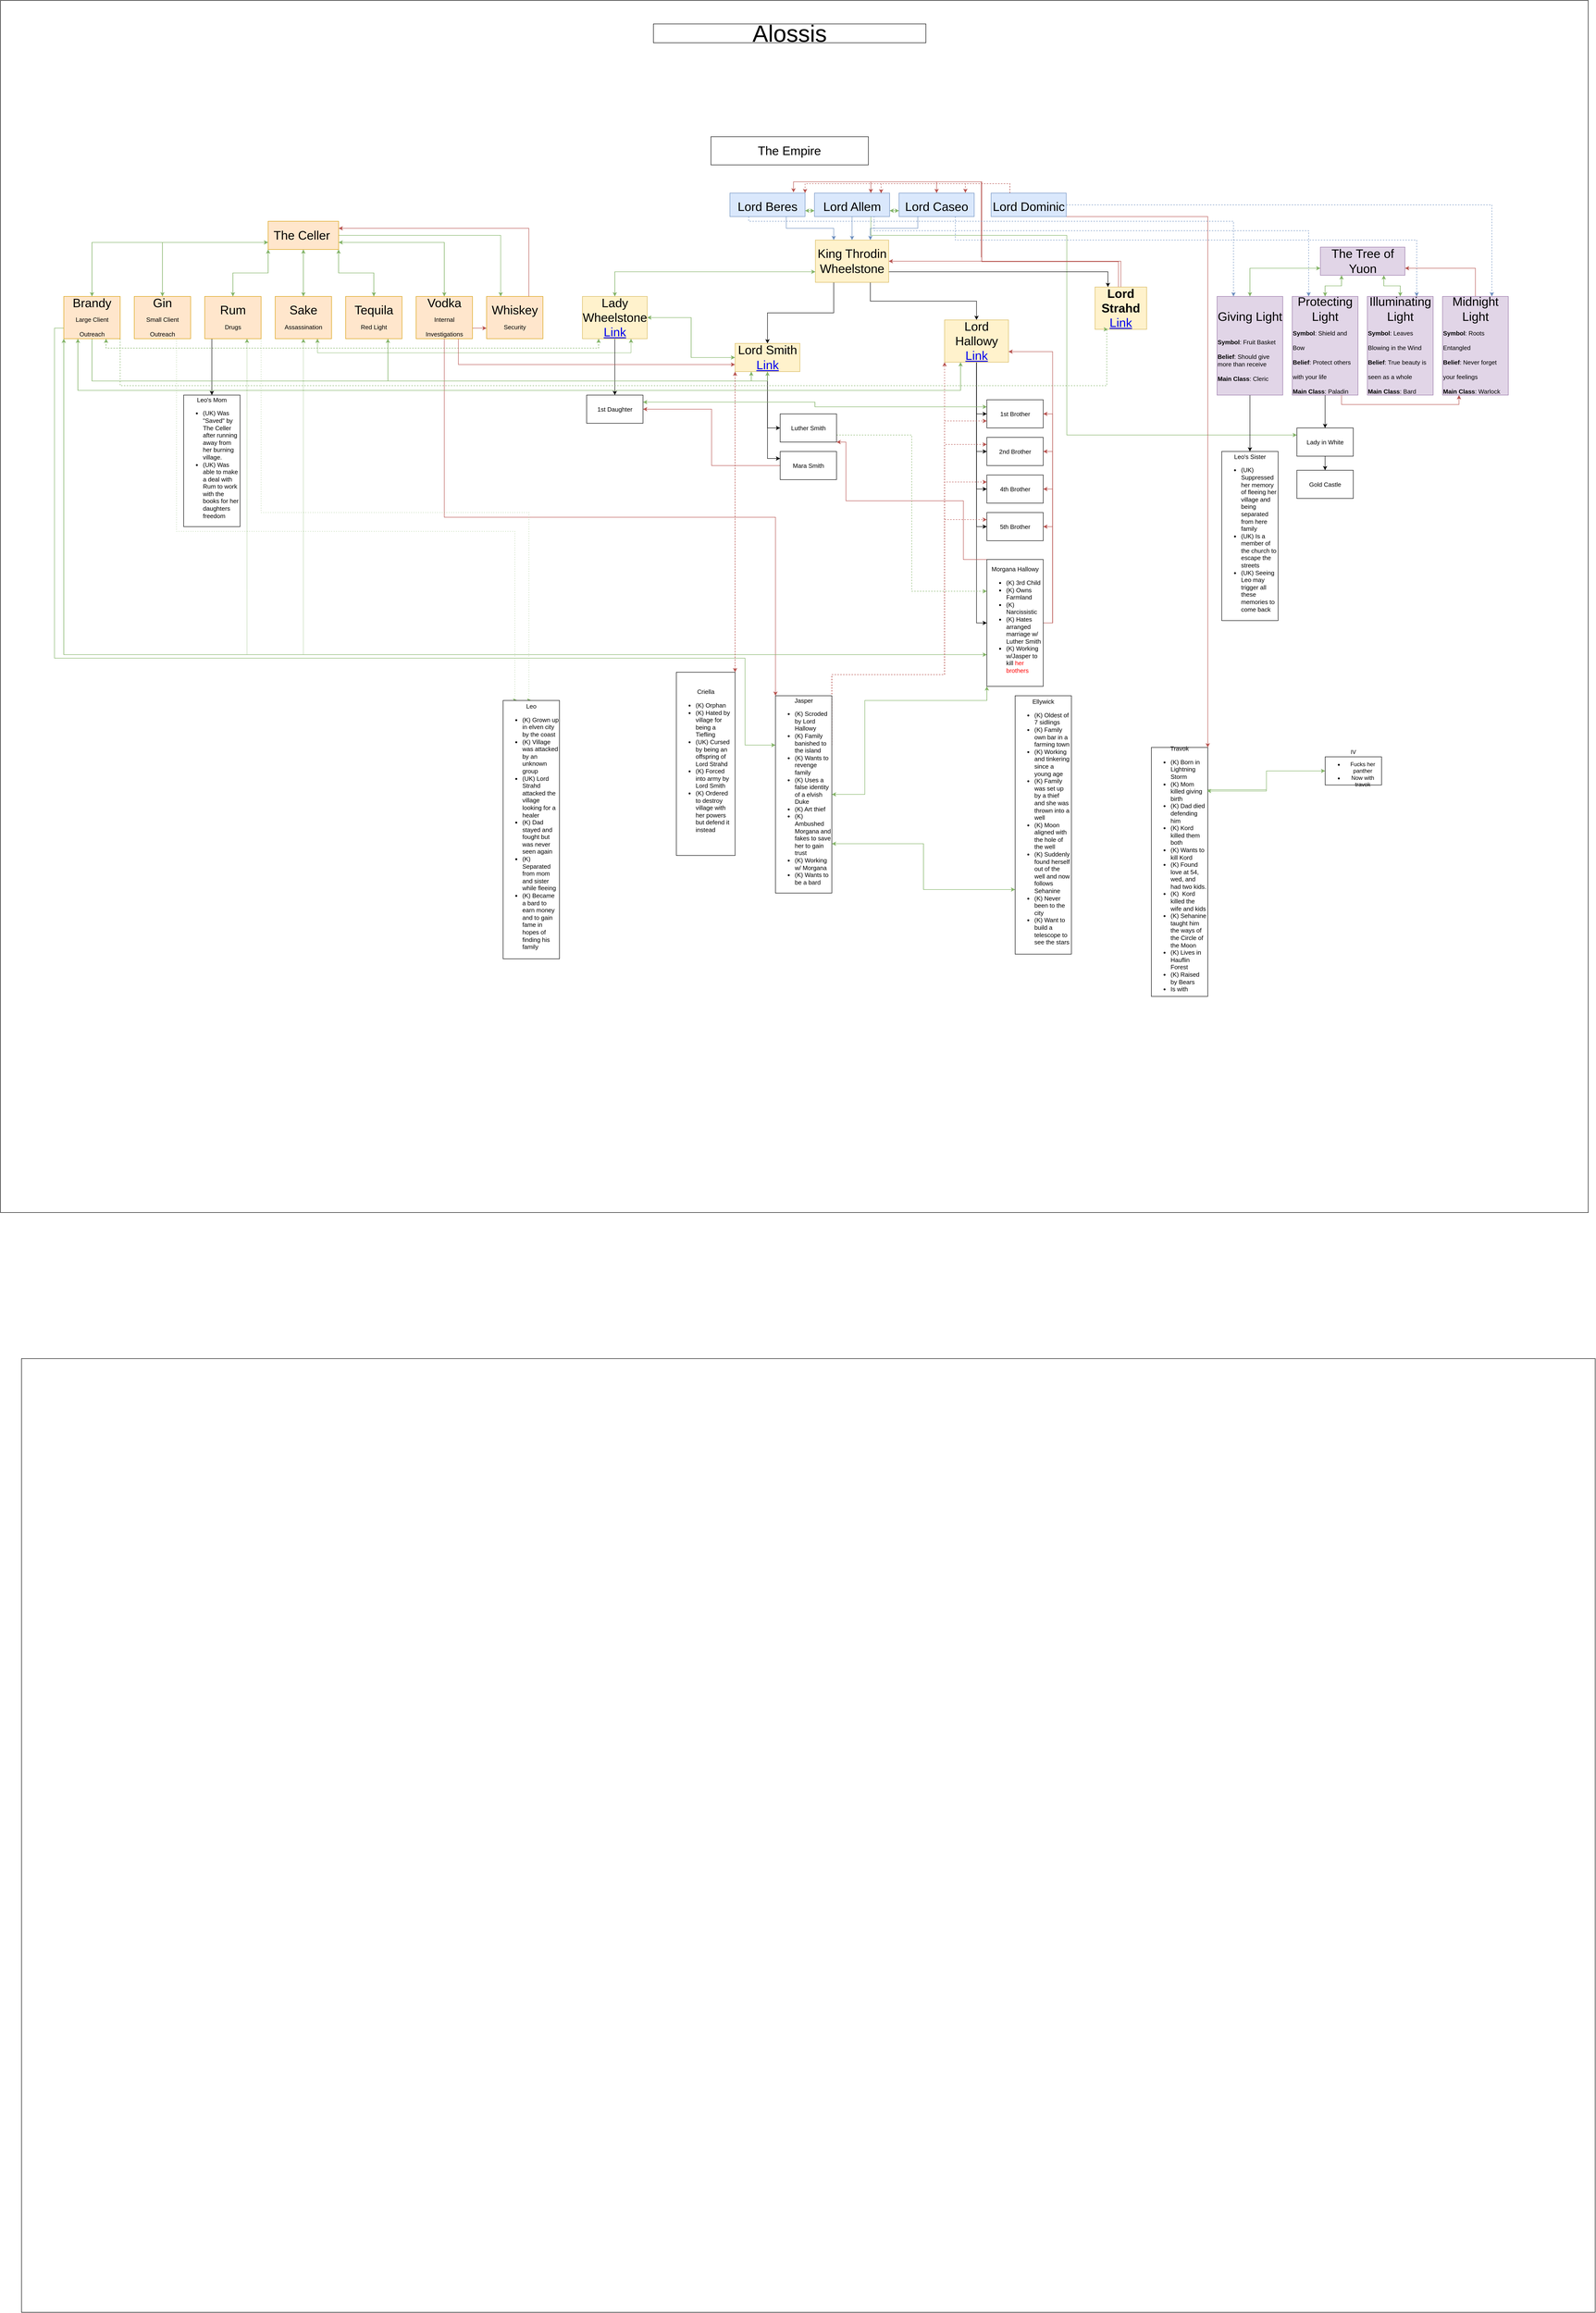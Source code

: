 <mxfile version="17.4.2" type="github">
  <diagram id="prtHgNgQTEPvFCAcTncT" name="Page-1">
    <mxGraphModel dx="1580" dy="858" grid="1" gridSize="10" guides="1" tooltips="1" connect="1" arrows="1" fold="1" page="1" pageScale="1" pageWidth="5000" pageHeight="2581" math="0" shadow="0">
      <root>
        <mxCell id="0" />
        <mxCell id="1" parent="0" />
        <mxCell id="Fj1rsP363tf5vaqWqIAK-1" value="" style="rounded=0;whiteSpace=wrap;html=1;fontSize=13;movable=0;resizable=0;" parent="1" vertex="1">
          <mxGeometry x="760" width="3380" height="2580" as="geometry" />
        </mxCell>
        <mxCell id="BMSPjfVfwommTCz05lxM-120" style="edgeStyle=orthogonalEdgeStyle;rounded=0;orthogonalLoop=1;jettySize=auto;html=1;exitX=0.75;exitY=1;exitDx=0;exitDy=0;entryX=0.75;entryY=1;entryDx=0;entryDy=0;dashed=1;fontSize=13;fontColor=default;fillColor=#d5e8d4;strokeColor=#82b366;dashPattern=1 1;arcSize=12;" parent="1" source="BMSPjfVfwommTCz05lxM-77" target="BMSPjfVfwommTCz05lxM-29" edge="1">
          <mxGeometry relative="1" as="geometry">
            <Array as="points">
              <mxPoint x="1434.8" y="750" />
              <mxPoint x="2102.8" y="750" />
            </Array>
          </mxGeometry>
        </mxCell>
        <mxCell id="BMSPjfVfwommTCz05lxM-112" style="edgeStyle=orthogonalEdgeStyle;rounded=0;orthogonalLoop=1;jettySize=auto;html=1;exitX=0.75;exitY=1;exitDx=0;exitDy=0;entryX=0.25;entryY=1;entryDx=0;entryDy=0;fontSize=13;fontColor=default;fillColor=#d5e8d4;strokeColor=#82b366;dashed=1;arcSize=12;" parent="1" source="BMSPjfVfwommTCz05lxM-82" target="BMSPjfVfwommTCz05lxM-29" edge="1">
          <mxGeometry relative="1" as="geometry" />
        </mxCell>
        <mxCell id="BMSPjfVfwommTCz05lxM-14" value="&lt;b&gt;&lt;font style=&quot;font-size: 36px&quot;&gt;&lt;br&gt;&lt;/font&gt;&lt;/b&gt;" style="rounded=0;whiteSpace=wrap;html=1;arcSize=12;fillColor=none;" parent="1" vertex="1">
          <mxGeometry x="804.8" y="2891" width="3350" height="2030" as="geometry" />
        </mxCell>
        <mxCell id="BMSPjfVfwommTCz05lxM-26" style="edgeStyle=orthogonalEdgeStyle;rounded=0;orthogonalLoop=1;jettySize=auto;html=1;exitX=0.75;exitY=1;exitDx=0;exitDy=0;entryX=0.25;entryY=0;entryDx=0;entryDy=0;fontSize=26;fontColor=default;fillColor=#dae8fc;strokeColor=#6c8ebf;arcSize=12;" parent="1" source="BMSPjfVfwommTCz05lxM-15" target="BMSPjfVfwommTCz05lxM-23" edge="1">
          <mxGeometry relative="1" as="geometry" />
        </mxCell>
        <mxCell id="BMSPjfVfwommTCz05lxM-202" style="edgeStyle=orthogonalEdgeStyle;rounded=0;orthogonalLoop=1;jettySize=auto;html=1;exitX=1;exitY=0.75;exitDx=0;exitDy=0;entryX=0;entryY=0.75;entryDx=0;entryDy=0;fontSize=13;fontColor=default;strokeWidth=1;fillColor=#d5e8d4;strokeColor=#82b366;" parent="1" source="BMSPjfVfwommTCz05lxM-15" target="BMSPjfVfwommTCz05lxM-19" edge="1">
          <mxGeometry relative="1" as="geometry" />
        </mxCell>
        <mxCell id="BMSPjfVfwommTCz05lxM-15" value="&lt;font style=&quot;font-size: 26px&quot;&gt;Lord Beres&lt;/font&gt;" style="rounded=0;whiteSpace=wrap;html=1;fontSize=36;fillColor=#dae8fc;strokeColor=#6c8ebf;arcSize=12;" parent="1" vertex="1">
          <mxGeometry x="2312.8" y="410" width="160" height="50" as="geometry" />
        </mxCell>
        <mxCell id="BMSPjfVfwommTCz05lxM-25" style="edgeStyle=orthogonalEdgeStyle;rounded=0;orthogonalLoop=1;jettySize=auto;html=1;exitX=0.5;exitY=1;exitDx=0;exitDy=0;entryX=0.5;entryY=0;entryDx=0;entryDy=0;fontSize=26;fontColor=default;fillColor=#dae8fc;strokeColor=#6c8ebf;arcSize=12;" parent="1" source="BMSPjfVfwommTCz05lxM-19" target="BMSPjfVfwommTCz05lxM-23" edge="1">
          <mxGeometry relative="1" as="geometry" />
        </mxCell>
        <mxCell id="BMSPjfVfwommTCz05lxM-70" style="edgeStyle=orthogonalEdgeStyle;rounded=0;orthogonalLoop=1;jettySize=auto;html=1;exitX=0.75;exitY=1;exitDx=0;exitDy=0;entryX=0.25;entryY=0;entryDx=0;entryDy=0;fontSize=26;fontColor=default;fillColor=#dae8fc;strokeColor=#6c8ebf;dashed=1;arcSize=12;" parent="1" source="BMSPjfVfwommTCz05lxM-19" target="BMSPjfVfwommTCz05lxM-57" edge="1">
          <mxGeometry relative="1" as="geometry">
            <Array as="points">
              <mxPoint x="2619.8" y="460" />
              <mxPoint x="2619.8" y="490" />
              <mxPoint x="3544.8" y="490" />
            </Array>
          </mxGeometry>
        </mxCell>
        <mxCell id="BMSPjfVfwommTCz05lxM-201" style="edgeStyle=orthogonalEdgeStyle;rounded=0;orthogonalLoop=1;jettySize=auto;html=1;exitX=0;exitY=0.75;exitDx=0;exitDy=0;entryX=1;entryY=0.75;entryDx=0;entryDy=0;fontSize=13;fontColor=default;strokeWidth=1;fillColor=#d5e8d4;strokeColor=#82b366;" parent="1" source="BMSPjfVfwommTCz05lxM-19" target="BMSPjfVfwommTCz05lxM-15" edge="1">
          <mxGeometry relative="1" as="geometry" />
        </mxCell>
        <mxCell id="BMSPjfVfwommTCz05lxM-203" style="edgeStyle=orthogonalEdgeStyle;rounded=0;orthogonalLoop=1;jettySize=auto;html=1;exitX=1;exitY=0.75;exitDx=0;exitDy=0;entryX=0;entryY=0.75;entryDx=0;entryDy=0;fontSize=13;fontColor=default;strokeWidth=1;fillColor=#d5e8d4;strokeColor=#82b366;" parent="1" source="BMSPjfVfwommTCz05lxM-19" target="BMSPjfVfwommTCz05lxM-20" edge="1">
          <mxGeometry relative="1" as="geometry" />
        </mxCell>
        <mxCell id="BMSPjfVfwommTCz05lxM-217" style="edgeStyle=orthogonalEdgeStyle;rounded=0;orthogonalLoop=1;jettySize=auto;html=1;exitX=0.75;exitY=1;exitDx=0;exitDy=0;entryX=0;entryY=0.25;entryDx=0;entryDy=0;fontSize=13;fontColor=default;strokeWidth=1;fillColor=#d5e8d4;strokeColor=#82b366;" parent="1" source="BMSPjfVfwommTCz05lxM-19" target="BMSPjfVfwommTCz05lxM-213" edge="1">
          <mxGeometry relative="1" as="geometry">
            <Array as="points">
              <mxPoint x="2613" y="500" />
              <mxPoint x="3030" y="500" />
              <mxPoint x="3030" y="925" />
            </Array>
          </mxGeometry>
        </mxCell>
        <mxCell id="BMSPjfVfwommTCz05lxM-19" value="&lt;font style=&quot;font-size: 26px&quot;&gt;Lord Allem&lt;/font&gt;" style="rounded=0;whiteSpace=wrap;html=1;fontSize=36;fillColor=#dae8fc;strokeColor=#6c8ebf;arcSize=12;" parent="1" vertex="1">
          <mxGeometry x="2492.8" y="410" width="160" height="50" as="geometry" />
        </mxCell>
        <mxCell id="BMSPjfVfwommTCz05lxM-24" style="edgeStyle=orthogonalEdgeStyle;rounded=0;orthogonalLoop=1;jettySize=auto;html=1;exitX=0.25;exitY=1;exitDx=0;exitDy=0;entryX=0.75;entryY=0;entryDx=0;entryDy=0;fontSize=26;fontColor=default;fillColor=#dae8fc;strokeColor=#6c8ebf;arcSize=12;" parent="1" source="BMSPjfVfwommTCz05lxM-20" target="BMSPjfVfwommTCz05lxM-23" edge="1">
          <mxGeometry relative="1" as="geometry" />
        </mxCell>
        <mxCell id="BMSPjfVfwommTCz05lxM-69" style="edgeStyle=orthogonalEdgeStyle;rounded=0;orthogonalLoop=1;jettySize=auto;html=1;exitX=0.75;exitY=1;exitDx=0;exitDy=0;entryX=0.75;entryY=0;entryDx=0;entryDy=0;fontSize=26;fontColor=default;fillColor=#dae8fc;strokeColor=#6c8ebf;dashed=1;arcSize=12;" parent="1" source="BMSPjfVfwommTCz05lxM-20" target="BMSPjfVfwommTCz05lxM-58" edge="1">
          <mxGeometry relative="1" as="geometry">
            <Array as="points">
              <mxPoint x="2792.8" y="510" />
              <mxPoint x="3774.8" y="510" />
            </Array>
          </mxGeometry>
        </mxCell>
        <mxCell id="BMSPjfVfwommTCz05lxM-204" style="edgeStyle=orthogonalEdgeStyle;rounded=0;orthogonalLoop=1;jettySize=auto;html=1;exitX=0;exitY=0.75;exitDx=0;exitDy=0;entryX=1;entryY=0.75;entryDx=0;entryDy=0;fontSize=13;fontColor=default;strokeWidth=1;fillColor=#d5e8d4;strokeColor=#82b366;" parent="1" source="BMSPjfVfwommTCz05lxM-20" target="BMSPjfVfwommTCz05lxM-19" edge="1">
          <mxGeometry relative="1" as="geometry" />
        </mxCell>
        <mxCell id="BMSPjfVfwommTCz05lxM-20" value="&lt;font style=&quot;font-size: 26px&quot;&gt;Lord Caseo&lt;/font&gt;" style="rounded=0;whiteSpace=wrap;html=1;fontSize=36;fillColor=#dae8fc;strokeColor=#6c8ebf;arcSize=12;" parent="1" vertex="1">
          <mxGeometry x="2672.8" y="410" width="160" height="50" as="geometry" />
        </mxCell>
        <mxCell id="BMSPjfVfwommTCz05lxM-68" style="edgeStyle=orthogonalEdgeStyle;rounded=0;orthogonalLoop=1;jettySize=auto;html=1;exitX=1;exitY=0.5;exitDx=0;exitDy=0;entryX=0.75;entryY=0;entryDx=0;entryDy=0;fontSize=26;fontColor=default;fillColor=#dae8fc;strokeColor=#6c8ebf;dashed=1;arcSize=12;" parent="1" source="BMSPjfVfwommTCz05lxM-21" target="BMSPjfVfwommTCz05lxM-59" edge="1">
          <mxGeometry relative="1" as="geometry" />
        </mxCell>
        <mxCell id="BMSPjfVfwommTCz05lxM-200" style="edgeStyle=orthogonalEdgeStyle;rounded=0;orthogonalLoop=1;jettySize=auto;html=1;exitX=1;exitY=1;exitDx=0;exitDy=0;entryX=1;entryY=0;entryDx=0;entryDy=0;fontSize=13;fontColor=default;strokeWidth=1;fillColor=#f8cecc;strokeColor=#b85450;" parent="1" source="BMSPjfVfwommTCz05lxM-21" target="BMSPjfVfwommTCz05lxM-198" edge="1">
          <mxGeometry relative="1" as="geometry">
            <Array as="points">
              <mxPoint x="3330" y="460" />
              <mxPoint x="3330" y="1590" />
            </Array>
          </mxGeometry>
        </mxCell>
        <mxCell id="BMSPjfVfwommTCz05lxM-205" style="edgeStyle=orthogonalEdgeStyle;rounded=0;orthogonalLoop=1;jettySize=auto;html=1;exitX=0.25;exitY=0;exitDx=0;exitDy=0;entryX=1;entryY=0;entryDx=0;entryDy=0;fontSize=13;fontColor=default;strokeWidth=1;fillColor=#f8cecc;strokeColor=#b85450;dashed=1;" parent="1" source="BMSPjfVfwommTCz05lxM-21" target="BMSPjfVfwommTCz05lxM-15" edge="1">
          <mxGeometry relative="1" as="geometry" />
        </mxCell>
        <mxCell id="BMSPjfVfwommTCz05lxM-206" style="edgeStyle=orthogonalEdgeStyle;rounded=0;orthogonalLoop=1;jettySize=auto;html=1;exitX=0.25;exitY=0;exitDx=0;exitDy=0;entryX=0.887;entryY=0.013;entryDx=0;entryDy=0;entryPerimeter=0;dashed=1;fontSize=13;fontColor=default;strokeWidth=1;fillColor=#f8cecc;strokeColor=#b85450;" parent="1" source="BMSPjfVfwommTCz05lxM-21" target="BMSPjfVfwommTCz05lxM-19" edge="1">
          <mxGeometry relative="1" as="geometry" />
        </mxCell>
        <mxCell id="BMSPjfVfwommTCz05lxM-207" style="edgeStyle=orthogonalEdgeStyle;rounded=0;orthogonalLoop=1;jettySize=auto;html=1;exitX=0.25;exitY=0;exitDx=0;exitDy=0;entryX=0.883;entryY=-0.007;entryDx=0;entryDy=0;entryPerimeter=0;dashed=1;fontSize=13;fontColor=default;strokeWidth=1;fillColor=#f8cecc;strokeColor=#b85450;" parent="1" source="BMSPjfVfwommTCz05lxM-21" target="BMSPjfVfwommTCz05lxM-20" edge="1">
          <mxGeometry relative="1" as="geometry" />
        </mxCell>
        <mxCell id="BMSPjfVfwommTCz05lxM-21" value="&lt;font style=&quot;font-size: 26px&quot;&gt;Lord Dominic&lt;/font&gt;" style="rounded=0;whiteSpace=wrap;html=1;fontSize=36;fillColor=#dae8fc;strokeColor=#6c8ebf;arcSize=12;" parent="1" vertex="1">
          <mxGeometry x="2868.8" y="410" width="160" height="50" as="geometry" />
        </mxCell>
        <mxCell id="BMSPjfVfwommTCz05lxM-33" style="edgeStyle=orthogonalEdgeStyle;rounded=0;orthogonalLoop=1;jettySize=auto;html=1;exitX=0;exitY=0.75;exitDx=0;exitDy=0;entryX=0.5;entryY=0;entryDx=0;entryDy=0;fontSize=26;fontColor=default;fillColor=#d5e8d4;strokeColor=#82b366;arcSize=12;" parent="1" source="BMSPjfVfwommTCz05lxM-23" target="BMSPjfVfwommTCz05lxM-29" edge="1">
          <mxGeometry relative="1" as="geometry" />
        </mxCell>
        <mxCell id="BMSPjfVfwommTCz05lxM-37" style="edgeStyle=orthogonalEdgeStyle;rounded=0;orthogonalLoop=1;jettySize=auto;html=1;exitX=0.25;exitY=1;exitDx=0;exitDy=0;entryX=0.5;entryY=0;entryDx=0;entryDy=0;fontSize=26;fontColor=default;arcSize=12;" parent="1" source="BMSPjfVfwommTCz05lxM-23" target="BMSPjfVfwommTCz05lxM-27" edge="1">
          <mxGeometry relative="1" as="geometry" />
        </mxCell>
        <mxCell id="BMSPjfVfwommTCz05lxM-42" style="edgeStyle=orthogonalEdgeStyle;rounded=0;orthogonalLoop=1;jettySize=auto;html=1;exitX=0.75;exitY=1;exitDx=0;exitDy=0;entryX=0.5;entryY=0;entryDx=0;entryDy=0;fontSize=26;fontColor=default;arcSize=12;" parent="1" source="BMSPjfVfwommTCz05lxM-23" target="BMSPjfVfwommTCz05lxM-28" edge="1">
          <mxGeometry relative="1" as="geometry" />
        </mxCell>
        <mxCell id="BMSPjfVfwommTCz05lxM-44" style="edgeStyle=orthogonalEdgeStyle;rounded=0;orthogonalLoop=1;jettySize=auto;html=1;exitX=1;exitY=0.75;exitDx=0;exitDy=0;entryX=0.25;entryY=0;entryDx=0;entryDy=0;fontSize=26;fontColor=default;arcSize=12;" parent="1" source="BMSPjfVfwommTCz05lxM-23" target="BMSPjfVfwommTCz05lxM-30" edge="1">
          <mxGeometry relative="1" as="geometry" />
        </mxCell>
        <mxCell id="BMSPjfVfwommTCz05lxM-23" value="&lt;span&gt;King Throdin Wheelstone&lt;/span&gt;" style="rounded=0;whiteSpace=wrap;html=1;labelBackgroundColor=none;labelBorderColor=none;fontSize=26;fillColor=#fff2cc;strokeColor=#d6b656;arcSize=12;" parent="1" vertex="1">
          <mxGeometry x="2494.8" y="510" width="156" height="90" as="geometry" />
        </mxCell>
        <mxCell id="BMSPjfVfwommTCz05lxM-55" style="edgeStyle=orthogonalEdgeStyle;rounded=0;orthogonalLoop=1;jettySize=auto;html=1;exitX=0;exitY=0.5;exitDx=0;exitDy=0;entryX=1;entryY=0.5;entryDx=0;entryDy=0;fontSize=26;fontColor=default;fillColor=#d5e8d4;strokeColor=#82b366;arcSize=12;" parent="1" source="BMSPjfVfwommTCz05lxM-27" target="BMSPjfVfwommTCz05lxM-29" edge="1">
          <mxGeometry relative="1" as="geometry" />
        </mxCell>
        <mxCell id="BMSPjfVfwommTCz05lxM-108" style="edgeStyle=orthogonalEdgeStyle;rounded=0;orthogonalLoop=1;jettySize=auto;html=1;exitX=0.25;exitY=1;exitDx=0;exitDy=0;entryX=0.75;entryY=1;entryDx=0;entryDy=0;fontSize=13;fontColor=default;fillColor=#d5e8d4;strokeColor=#82b366;arcSize=12;" parent="1" source="BMSPjfVfwommTCz05lxM-27" target="BMSPjfVfwommTCz05lxM-83" edge="1">
          <mxGeometry relative="1" as="geometry" />
        </mxCell>
        <mxCell id="BMSPjfVfwommTCz05lxM-115" style="edgeStyle=orthogonalEdgeStyle;rounded=0;orthogonalLoop=1;jettySize=auto;html=1;exitX=0.5;exitY=1;exitDx=0;exitDy=0;entryX=0.5;entryY=1;entryDx=0;entryDy=0;fontSize=13;fontColor=default;fillColor=#d5e8d4;strokeColor=#82b366;arcSize=12;" parent="1" source="BMSPjfVfwommTCz05lxM-27" target="BMSPjfVfwommTCz05lxM-82" edge="1">
          <mxGeometry relative="1" as="geometry" />
        </mxCell>
        <mxCell id="BMSPjfVfwommTCz05lxM-124" style="edgeStyle=orthogonalEdgeStyle;rounded=0;orthogonalLoop=1;jettySize=auto;html=1;exitX=0.5;exitY=1;exitDx=0;exitDy=0;fontSize=13;fontColor=default;entryX=0;entryY=0.25;entryDx=0;entryDy=0;arcSize=12;" parent="1" source="BMSPjfVfwommTCz05lxM-27" target="BMSPjfVfwommTCz05lxM-125" edge="1">
          <mxGeometry relative="1" as="geometry">
            <mxPoint x="2392.8" y="870" as="targetPoint" />
          </mxGeometry>
        </mxCell>
        <mxCell id="BMSPjfVfwommTCz05lxM-128" style="edgeStyle=orthogonalEdgeStyle;rounded=0;orthogonalLoop=1;jettySize=auto;html=1;exitX=0.5;exitY=1;exitDx=0;exitDy=0;entryX=0;entryY=0.5;entryDx=0;entryDy=0;fontSize=13;fontColor=default;arcSize=12;" parent="1" source="BMSPjfVfwommTCz05lxM-27" target="BMSPjfVfwommTCz05lxM-127" edge="1">
          <mxGeometry relative="1" as="geometry" />
        </mxCell>
        <mxCell id="BMSPjfVfwommTCz05lxM-193" style="edgeStyle=orthogonalEdgeStyle;rounded=0;orthogonalLoop=1;jettySize=auto;html=1;exitX=0;exitY=1;exitDx=0;exitDy=0;entryX=1;entryY=0;entryDx=0;entryDy=0;fontSize=13;fontColor=default;strokeWidth=1;fillColor=#f8cecc;strokeColor=#b85450;dashed=1;" parent="1" source="BMSPjfVfwommTCz05lxM-27" target="BMSPjfVfwommTCz05lxM-191" edge="1">
          <mxGeometry relative="1" as="geometry" />
        </mxCell>
        <mxCell id="BMSPjfVfwommTCz05lxM-27" value="&lt;div&gt;Lord Smith&lt;/div&gt;&lt;div&gt;&lt;a href=&quot;https://app.diagrams.net/#Hcdwilliams32%2FAlossis%2Fmain%2FLord%20Smith&quot;&gt;Link&lt;/a&gt;&lt;br&gt;&lt;/div&gt;" style="rounded=0;whiteSpace=wrap;html=1;labelBackgroundColor=none;labelBorderColor=none;fontSize=26;fillColor=#fff2cc;strokeColor=#d6b656;arcSize=12;" parent="1" vertex="1">
          <mxGeometry x="2323.8" y="730" width="138" height="60" as="geometry" />
        </mxCell>
        <mxCell id="BMSPjfVfwommTCz05lxM-117" style="edgeStyle=orthogonalEdgeStyle;rounded=0;orthogonalLoop=1;jettySize=auto;html=1;exitX=0.25;exitY=1;exitDx=0;exitDy=0;entryX=0.25;entryY=1;entryDx=0;entryDy=0;fontSize=13;fontColor=default;fillColor=#d5e8d4;strokeColor=#82b366;arcSize=12;" parent="1" source="BMSPjfVfwommTCz05lxM-28" target="BMSPjfVfwommTCz05lxM-82" edge="1">
          <mxGeometry relative="1" as="geometry">
            <Array as="points">
              <mxPoint x="2803.8" y="830" />
              <mxPoint x="924.8" y="830" />
            </Array>
          </mxGeometry>
        </mxCell>
        <mxCell id="BMSPjfVfwommTCz05lxM-134" style="edgeStyle=orthogonalEdgeStyle;rounded=0;orthogonalLoop=1;jettySize=auto;html=1;exitX=0.5;exitY=1;exitDx=0;exitDy=0;entryX=0;entryY=0.5;entryDx=0;entryDy=0;fontSize=13;fontColor=default;arcSize=12;" parent="1" source="BMSPjfVfwommTCz05lxM-28" target="BMSPjfVfwommTCz05lxM-129" edge="1">
          <mxGeometry relative="1" as="geometry" />
        </mxCell>
        <mxCell id="BMSPjfVfwommTCz05lxM-135" style="edgeStyle=orthogonalEdgeStyle;rounded=0;orthogonalLoop=1;jettySize=auto;html=1;exitX=0.5;exitY=1;exitDx=0;exitDy=0;entryX=0;entryY=0.5;entryDx=0;entryDy=0;fontSize=13;fontColor=default;arcSize=12;" parent="1" source="BMSPjfVfwommTCz05lxM-28" target="BMSPjfVfwommTCz05lxM-130" edge="1">
          <mxGeometry relative="1" as="geometry" />
        </mxCell>
        <mxCell id="BMSPjfVfwommTCz05lxM-136" style="edgeStyle=orthogonalEdgeStyle;rounded=0;orthogonalLoop=1;jettySize=auto;html=1;exitX=0.5;exitY=1;exitDx=0;exitDy=0;entryX=0;entryY=0.5;entryDx=0;entryDy=0;fontSize=13;fontColor=default;arcSize=12;" parent="1" source="BMSPjfVfwommTCz05lxM-28" target="BMSPjfVfwommTCz05lxM-131" edge="1">
          <mxGeometry relative="1" as="geometry" />
        </mxCell>
        <mxCell id="BMSPjfVfwommTCz05lxM-137" style="edgeStyle=orthogonalEdgeStyle;rounded=0;orthogonalLoop=1;jettySize=auto;html=1;exitX=0.5;exitY=1;exitDx=0;exitDy=0;entryX=0;entryY=0.5;entryDx=0;entryDy=0;fontSize=13;fontColor=default;arcSize=12;" parent="1" source="BMSPjfVfwommTCz05lxM-28" target="BMSPjfVfwommTCz05lxM-132" edge="1">
          <mxGeometry relative="1" as="geometry" />
        </mxCell>
        <mxCell id="BMSPjfVfwommTCz05lxM-138" style="edgeStyle=orthogonalEdgeStyle;rounded=0;orthogonalLoop=1;jettySize=auto;html=1;exitX=0.5;exitY=1;exitDx=0;exitDy=0;entryX=0;entryY=0.5;entryDx=0;entryDy=0;fontSize=13;fontColor=default;arcSize=12;" parent="1" source="BMSPjfVfwommTCz05lxM-28" target="BMSPjfVfwommTCz05lxM-133" edge="1">
          <mxGeometry relative="1" as="geometry" />
        </mxCell>
        <mxCell id="BMSPjfVfwommTCz05lxM-28" value="&lt;div&gt;Lord Hallowy&lt;/div&gt;&lt;div&gt;&lt;a href=&quot;https://app.diagrams.net/#Hcdwilliams32%2FAlossis%2Fmain%2FLord%20Hallowy&quot;&gt;Link&lt;/a&gt;&lt;br&gt;&lt;/div&gt;" style="rounded=0;whiteSpace=wrap;html=1;labelBackgroundColor=none;labelBorderColor=none;fontSize=26;fillColor=#fff2cc;strokeColor=#d6b656;arcSize=12;" parent="1" vertex="1">
          <mxGeometry x="2769.8" y="680" width="136" height="90" as="geometry" />
        </mxCell>
        <mxCell id="BMSPjfVfwommTCz05lxM-35" style="edgeStyle=orthogonalEdgeStyle;rounded=0;orthogonalLoop=1;jettySize=auto;html=1;exitX=0.5;exitY=0;exitDx=0;exitDy=0;entryX=0;entryY=0.75;entryDx=0;entryDy=0;fontSize=26;fontColor=default;fillColor=#d5e8d4;strokeColor=#82b366;arcSize=12;" parent="1" source="BMSPjfVfwommTCz05lxM-29" target="BMSPjfVfwommTCz05lxM-23" edge="1">
          <mxGeometry relative="1" as="geometry" />
        </mxCell>
        <mxCell id="BMSPjfVfwommTCz05lxM-54" style="edgeStyle=orthogonalEdgeStyle;rounded=0;orthogonalLoop=1;jettySize=auto;html=1;exitX=1;exitY=0.5;exitDx=0;exitDy=0;entryX=0;entryY=0.5;entryDx=0;entryDy=0;fontSize=26;fontColor=default;fillColor=#d5e8d4;strokeColor=#82b366;arcSize=12;" parent="1" source="BMSPjfVfwommTCz05lxM-29" target="BMSPjfVfwommTCz05lxM-27" edge="1">
          <mxGeometry relative="1" as="geometry" />
        </mxCell>
        <mxCell id="BMSPjfVfwommTCz05lxM-113" style="edgeStyle=orthogonalEdgeStyle;rounded=0;orthogonalLoop=1;jettySize=auto;html=1;exitX=0.25;exitY=1;exitDx=0;exitDy=0;entryX=0.75;entryY=1;entryDx=0;entryDy=0;fontSize=13;fontColor=default;fillColor=#d5e8d4;strokeColor=#82b366;dashed=1;arcSize=12;" parent="1" source="BMSPjfVfwommTCz05lxM-29" target="BMSPjfVfwommTCz05lxM-82" edge="1">
          <mxGeometry relative="1" as="geometry" />
        </mxCell>
        <mxCell id="BMSPjfVfwommTCz05lxM-121" style="edgeStyle=orthogonalEdgeStyle;rounded=0;orthogonalLoop=1;jettySize=auto;html=1;exitX=0.75;exitY=1;exitDx=0;exitDy=0;entryX=0.75;entryY=1;entryDx=0;entryDy=0;dashed=1;dashPattern=1 1;fontSize=13;fontColor=default;fillColor=#d5e8d4;strokeColor=#82b366;arcSize=12;" parent="1" source="BMSPjfVfwommTCz05lxM-29" target="BMSPjfVfwommTCz05lxM-77" edge="1">
          <mxGeometry relative="1" as="geometry">
            <Array as="points">
              <mxPoint x="2102.8" y="750" />
              <mxPoint x="1434.8" y="750" />
            </Array>
          </mxGeometry>
        </mxCell>
        <mxCell id="BMSPjfVfwommTCz05lxM-148" style="edgeStyle=orthogonalEdgeStyle;rounded=0;orthogonalLoop=1;jettySize=auto;html=1;exitX=0.5;exitY=1;exitDx=0;exitDy=0;fontSize=13;fontColor=default;arcSize=12;" parent="1" source="BMSPjfVfwommTCz05lxM-29" target="BMSPjfVfwommTCz05lxM-149" edge="1">
          <mxGeometry relative="1" as="geometry">
            <mxPoint x="2068.145" y="870" as="targetPoint" />
          </mxGeometry>
        </mxCell>
        <mxCell id="BMSPjfVfwommTCz05lxM-29" value="&lt;div&gt;Lady Wheelstone&lt;/div&gt;&lt;div&gt;&lt;a href=&quot;https://app.diagrams.net/#Hcdwilliams32%2FAlossis%2Fmain%2FLady%20Wheelstone&quot;&gt;Link&lt;/a&gt;&lt;br&gt;&lt;/div&gt;" style="rounded=0;whiteSpace=wrap;html=1;labelBackgroundColor=none;labelBorderColor=none;fontSize=26;fillColor=#fff2cc;strokeColor=#d6b656;arcSize=12;" parent="1" vertex="1">
          <mxGeometry x="1998.8" y="630" width="138" height="90" as="geometry" />
        </mxCell>
        <mxCell id="BMSPjfVfwommTCz05lxM-45" style="edgeStyle=orthogonalEdgeStyle;rounded=0;orthogonalLoop=1;jettySize=auto;html=1;exitX=0.5;exitY=0;exitDx=0;exitDy=0;entryX=1;entryY=0.5;entryDx=0;entryDy=0;fontSize=26;fontColor=default;fillColor=#f8cecc;strokeColor=#b85450;arcSize=12;" parent="1" source="BMSPjfVfwommTCz05lxM-30" target="BMSPjfVfwommTCz05lxM-23" edge="1">
          <mxGeometry relative="1" as="geometry" />
        </mxCell>
        <mxCell id="BMSPjfVfwommTCz05lxM-47" style="edgeStyle=orthogonalEdgeStyle;rounded=0;orthogonalLoop=1;jettySize=auto;html=1;exitX=0.5;exitY=0;exitDx=0;exitDy=0;entryX=0.75;entryY=0;entryDx=0;entryDy=0;fontSize=26;fontColor=default;fillColor=#f8cecc;strokeColor=#b85450;arcSize=12;" parent="1" source="BMSPjfVfwommTCz05lxM-30" target="BMSPjfVfwommTCz05lxM-19" edge="1">
          <mxGeometry relative="1" as="geometry">
            <mxPoint x="3170.8" y="626" as="sourcePoint" />
            <mxPoint x="2612.8" y="406" as="targetPoint" />
            <Array as="points">
              <mxPoint x="3140" y="556" />
              <mxPoint x="2849" y="556" />
              <mxPoint x="2849" y="386" />
              <mxPoint x="2613" y="386" />
            </Array>
          </mxGeometry>
        </mxCell>
        <mxCell id="BMSPjfVfwommTCz05lxM-48" style="edgeStyle=orthogonalEdgeStyle;rounded=0;orthogonalLoop=1;jettySize=auto;html=1;exitX=0.5;exitY=0;exitDx=0;exitDy=0;entryX=0.846;entryY=-0.027;entryDx=0;entryDy=0;entryPerimeter=0;fontSize=26;fontColor=default;fillColor=#f8cecc;strokeColor=#b85450;arcSize=12;" parent="1" source="BMSPjfVfwommTCz05lxM-30" target="BMSPjfVfwommTCz05lxM-15" edge="1">
          <mxGeometry relative="1" as="geometry">
            <mxPoint x="3170.8" y="626" as="sourcePoint" />
            <mxPoint x="2448.8" y="406" as="targetPoint" />
            <Array as="points">
              <mxPoint x="3140" y="556" />
              <mxPoint x="2849" y="556" />
              <mxPoint x="2849" y="386" />
              <mxPoint x="2448" y="386" />
            </Array>
          </mxGeometry>
        </mxCell>
        <mxCell id="BMSPjfVfwommTCz05lxM-51" style="edgeStyle=orthogonalEdgeStyle;rounded=0;orthogonalLoop=1;jettySize=auto;html=1;entryX=0.5;entryY=0;entryDx=0;entryDy=0;fontSize=26;fontColor=default;fillColor=#f8cecc;strokeColor=#b85450;arcSize=12;" parent="1" target="BMSPjfVfwommTCz05lxM-20" edge="1">
          <mxGeometry relative="1" as="geometry">
            <mxPoint x="2848.8" y="556" as="sourcePoint" />
            <mxPoint x="2752.8" y="406" as="targetPoint" />
            <Array as="points">
              <mxPoint x="2848.8" y="546" />
              <mxPoint x="2847.8" y="546" />
              <mxPoint x="2847.8" y="386" />
              <mxPoint x="2752.8" y="386" />
            </Array>
          </mxGeometry>
        </mxCell>
        <UserObject label="&lt;div&gt;&lt;font style=&quot;font-size: 26px&quot;&gt;&lt;b&gt;&lt;font style=&quot;font-size: 26px&quot;&gt;Lord Strahd&lt;/font&gt;&lt;/b&gt;&lt;/font&gt;&lt;/div&gt;&lt;div&gt;&lt;font style=&quot;font-size: 26px&quot;&gt;&lt;a href=&quot;https://app.diagrams.net/#Hcdwilliams32%2FAlossis%2Fmain%2FLord%20Strahd&quot;&gt;Link&lt;/a&gt;&lt;br&gt;&lt;/font&gt;&lt;/div&gt;" id="BMSPjfVfwommTCz05lxM-30">
          <mxCell style="rounded=0;whiteSpace=wrap;html=1;labelBackgroundColor=none;labelBorderColor=none;fontSize=26;fillColor=#fff2cc;strokeColor=#d6b656;arcSize=12;" parent="1" vertex="1">
            <mxGeometry x="3090" y="610" width="110" height="90" as="geometry" />
          </mxCell>
        </UserObject>
        <mxCell id="BMSPjfVfwommTCz05lxM-60" style="edgeStyle=orthogonalEdgeStyle;rounded=0;orthogonalLoop=1;jettySize=auto;html=1;exitX=0;exitY=0.75;exitDx=0;exitDy=0;fontSize=26;fontColor=default;fillColor=#d5e8d4;strokeColor=#82b366;arcSize=12;" parent="1" source="BMSPjfVfwommTCz05lxM-53" target="BMSPjfVfwommTCz05lxM-56" edge="1">
          <mxGeometry relative="1" as="geometry" />
        </mxCell>
        <mxCell id="BMSPjfVfwommTCz05lxM-62" style="edgeStyle=orthogonalEdgeStyle;rounded=0;orthogonalLoop=1;jettySize=auto;html=1;exitX=0.25;exitY=1;exitDx=0;exitDy=0;entryX=0.5;entryY=0;entryDx=0;entryDy=0;fontSize=26;fontColor=default;fillColor=#d5e8d4;strokeColor=#82b366;arcSize=12;" parent="1" source="BMSPjfVfwommTCz05lxM-53" target="BMSPjfVfwommTCz05lxM-57" edge="1">
          <mxGeometry relative="1" as="geometry" />
        </mxCell>
        <mxCell id="BMSPjfVfwommTCz05lxM-64" style="edgeStyle=orthogonalEdgeStyle;rounded=0;orthogonalLoop=1;jettySize=auto;html=1;exitX=0.75;exitY=1;exitDx=0;exitDy=0;entryX=0.5;entryY=0;entryDx=0;entryDy=0;fontSize=26;fontColor=default;fillColor=#d5e8d4;strokeColor=#82b366;arcSize=12;" parent="1" source="BMSPjfVfwommTCz05lxM-53" target="BMSPjfVfwommTCz05lxM-58" edge="1">
          <mxGeometry relative="1" as="geometry" />
        </mxCell>
        <mxCell id="BMSPjfVfwommTCz05lxM-53" value="The Tree of Yuon" style="rounded=0;whiteSpace=wrap;html=1;labelBackgroundColor=none;labelBorderColor=none;fontSize=26;arcSize=12;fillColor=#e1d5e7;strokeColor=#9673a6;" parent="1" vertex="1">
          <mxGeometry x="3569.8" y="525" width="180" height="60" as="geometry" />
        </mxCell>
        <mxCell id="BMSPjfVfwommTCz05lxM-61" style="edgeStyle=orthogonalEdgeStyle;rounded=0;orthogonalLoop=1;jettySize=auto;html=1;exitX=0.5;exitY=0;exitDx=0;exitDy=0;entryX=0;entryY=0.75;entryDx=0;entryDy=0;fontSize=26;fontColor=default;fillColor=#d5e8d4;strokeColor=#82b366;arcSize=12;" parent="1" source="BMSPjfVfwommTCz05lxM-56" target="BMSPjfVfwommTCz05lxM-53" edge="1">
          <mxGeometry relative="1" as="geometry" />
        </mxCell>
        <mxCell id="Fj1rsP363tf5vaqWqIAK-9" style="edgeStyle=orthogonalEdgeStyle;rounded=0;orthogonalLoop=1;jettySize=auto;html=1;exitX=0.5;exitY=1;exitDx=0;exitDy=0;fontSize=13;" parent="1" source="BMSPjfVfwommTCz05lxM-56" target="Fj1rsP363tf5vaqWqIAK-8" edge="1">
          <mxGeometry relative="1" as="geometry" />
        </mxCell>
        <mxCell id="BMSPjfVfwommTCz05lxM-56" value="Giving Light&lt;br&gt;&lt;br&gt;&lt;div style=&quot;text-align: left ; font-size: 13px&quot;&gt;&lt;b&gt;Symbol&lt;/b&gt;: Fruit Basket&lt;/div&gt;&lt;div style=&quot;text-align: left ; font-size: 13px&quot;&gt;&lt;br&gt;&lt;/div&gt;&lt;div style=&quot;text-align: left ; font-size: 13px&quot;&gt;&lt;b&gt;Belief&lt;/b&gt;: Should give more than receive&lt;/div&gt;&lt;div style=&quot;text-align: left ; font-size: 13px&quot;&gt;&lt;br&gt;&lt;/div&gt;&lt;div style=&quot;text-align: left ; font-size: 13px&quot;&gt;&lt;b&gt;Main Class&lt;/b&gt;: Cleric&lt;/div&gt;" style="rounded=0;whiteSpace=wrap;html=1;labelBackgroundColor=none;labelBorderColor=none;fontSize=26;arcSize=12;fillColor=#e1d5e7;strokeColor=#9673a6;" parent="1" vertex="1">
          <mxGeometry x="3349.8" y="630" width="140" height="210" as="geometry" />
        </mxCell>
        <mxCell id="BMSPjfVfwommTCz05lxM-63" style="edgeStyle=orthogonalEdgeStyle;rounded=0;orthogonalLoop=1;jettySize=auto;html=1;exitX=0.5;exitY=0;exitDx=0;exitDy=0;entryX=0.25;entryY=1;entryDx=0;entryDy=0;fontSize=26;fontColor=default;fillColor=#d5e8d4;strokeColor=#82b366;arcSize=12;" parent="1" source="BMSPjfVfwommTCz05lxM-57" target="BMSPjfVfwommTCz05lxM-53" edge="1">
          <mxGeometry relative="1" as="geometry" />
        </mxCell>
        <mxCell id="BMSPjfVfwommTCz05lxM-196" style="edgeStyle=orthogonalEdgeStyle;rounded=0;orthogonalLoop=1;jettySize=auto;html=1;exitX=0.75;exitY=1;exitDx=0;exitDy=0;entryX=0.25;entryY=1;entryDx=0;entryDy=0;fontSize=13;fontColor=default;strokeWidth=1;fillColor=#f8cecc;strokeColor=#b85450;" parent="1" source="BMSPjfVfwommTCz05lxM-57" target="BMSPjfVfwommTCz05lxM-59" edge="1">
          <mxGeometry relative="1" as="geometry" />
        </mxCell>
        <mxCell id="BMSPjfVfwommTCz05lxM-214" style="edgeStyle=orthogonalEdgeStyle;rounded=0;orthogonalLoop=1;jettySize=auto;html=1;exitX=0.5;exitY=1;exitDx=0;exitDy=0;entryX=0.5;entryY=0;entryDx=0;entryDy=0;fontSize=13;fontColor=default;strokeWidth=1;" parent="1" source="BMSPjfVfwommTCz05lxM-57" target="BMSPjfVfwommTCz05lxM-213" edge="1">
          <mxGeometry relative="1" as="geometry" />
        </mxCell>
        <mxCell id="BMSPjfVfwommTCz05lxM-57" value="Protecting Light&lt;br style=&quot;font-size: 25px&quot;&gt;&lt;div style=&quot;text-align: left&quot;&gt;&lt;div&gt;&lt;span style=&quot;font-size: 13px&quot;&gt;&lt;b&gt;Symbol&lt;/b&gt;: Shield and Bow&lt;/span&gt;&lt;/div&gt;&lt;div&gt;&lt;span style=&quot;font-size: 13px&quot;&gt;&lt;b&gt;Belief&lt;/b&gt;: Protect others with your life&lt;/span&gt;&lt;br&gt;&lt;/div&gt;&lt;div&gt;&lt;span style=&quot;font-size: 13px&quot;&gt;&lt;b&gt;Main Class&lt;/b&gt;: Paladin&lt;/span&gt;&lt;br&gt;&lt;/div&gt;&lt;/div&gt;" style="rounded=0;whiteSpace=wrap;html=1;labelBackgroundColor=none;labelBorderColor=none;fontSize=26;arcSize=12;fillColor=#e1d5e7;strokeColor=#9673a6;" parent="1" vertex="1">
          <mxGeometry x="3509.8" y="630" width="140" height="210" as="geometry" />
        </mxCell>
        <mxCell id="BMSPjfVfwommTCz05lxM-65" style="edgeStyle=orthogonalEdgeStyle;rounded=0;orthogonalLoop=1;jettySize=auto;html=1;exitX=0.5;exitY=0;exitDx=0;exitDy=0;entryX=0.75;entryY=1;entryDx=0;entryDy=0;fontSize=26;fontColor=default;fillColor=#d5e8d4;strokeColor=#82b366;arcSize=12;" parent="1" source="BMSPjfVfwommTCz05lxM-58" target="BMSPjfVfwommTCz05lxM-53" edge="1">
          <mxGeometry relative="1" as="geometry" />
        </mxCell>
        <mxCell id="BMSPjfVfwommTCz05lxM-58" value="Illuminating Light&lt;br&gt;&lt;div style=&quot;text-align: left&quot;&gt;&lt;span style=&quot;font-size: 13px&quot;&gt;&lt;b&gt;Symbol&lt;/b&gt;: Leaves Blowing in the Wind&lt;/span&gt;&lt;/div&gt;&lt;div style=&quot;text-align: left&quot;&gt;&lt;span style=&quot;font-size: 13px&quot;&gt;&lt;b&gt;Belief&lt;/b&gt;: True beauty&amp;nbsp;is seen as a whole&lt;/span&gt;&lt;br&gt;&lt;/div&gt;&lt;div style=&quot;text-align: left&quot;&gt;&lt;span style=&quot;font-size: 13px&quot;&gt;&lt;b&gt;Main Class&lt;/b&gt;: Bard&lt;/span&gt;&lt;/div&gt;" style="rounded=0;whiteSpace=wrap;html=1;labelBackgroundColor=none;labelBorderColor=none;fontSize=26;arcSize=12;fillColor=#e1d5e7;strokeColor=#9673a6;" parent="1" vertex="1">
          <mxGeometry x="3669.8" y="630" width="140" height="210" as="geometry" />
        </mxCell>
        <mxCell id="BMSPjfVfwommTCz05lxM-74" style="edgeStyle=orthogonalEdgeStyle;rounded=0;orthogonalLoop=1;jettySize=auto;html=1;exitX=0.5;exitY=0;exitDx=0;exitDy=0;entryX=1;entryY=0.75;entryDx=0;entryDy=0;fontSize=13;fontColor=default;fillColor=#f8cecc;strokeColor=#b85450;arcSize=12;" parent="1" source="BMSPjfVfwommTCz05lxM-59" target="BMSPjfVfwommTCz05lxM-53" edge="1">
          <mxGeometry relative="1" as="geometry" />
        </mxCell>
        <mxCell id="BMSPjfVfwommTCz05lxM-59" value="Midnight Light&lt;br&gt;&lt;div style=&quot;text-align: left&quot;&gt;&lt;span style=&quot;font-size: 13px&quot;&gt;&lt;b&gt;Symbol&lt;/b&gt;: Roots&amp;nbsp;&lt;/span&gt;&lt;/div&gt;&lt;div style=&quot;text-align: left&quot;&gt;&lt;span style=&quot;font-size: 13px&quot;&gt;Entangled&lt;/span&gt;&lt;/div&gt;&lt;div style=&quot;text-align: left&quot;&gt;&lt;span style=&quot;font-size: 13px&quot;&gt;&lt;b&gt;Belief&lt;/b&gt;: Never forget your feelings&lt;/span&gt;&lt;br&gt;&lt;/div&gt;&lt;div style=&quot;text-align: left&quot;&gt;&lt;span style=&quot;font-size: 13px&quot;&gt;&lt;b&gt;Main Class&lt;/b&gt;: Warlock&lt;/span&gt;&lt;/div&gt;" style="rounded=0;whiteSpace=wrap;html=1;labelBackgroundColor=none;labelBorderColor=none;fontSize=26;arcSize=12;fillColor=#e1d5e7;strokeColor=#9673a6;" parent="1" vertex="1">
          <mxGeometry x="3829.8" y="630" width="140" height="210" as="geometry" />
        </mxCell>
        <mxCell id="BMSPjfVfwommTCz05lxM-71" style="edgeStyle=orthogonalEdgeStyle;rounded=0;orthogonalLoop=1;jettySize=auto;html=1;exitX=0.25;exitY=1;exitDx=0;exitDy=0;entryX=0.25;entryY=0;entryDx=0;entryDy=0;fontSize=26;fontColor=default;fillColor=#dae8fc;strokeColor=#6c8ebf;dashed=1;arcSize=12;" parent="1" source="BMSPjfVfwommTCz05lxM-15" target="BMSPjfVfwommTCz05lxM-56" edge="1">
          <mxGeometry relative="1" as="geometry">
            <Array as="points">
              <mxPoint x="2352.8" y="470" />
              <mxPoint x="3384.8" y="470" />
            </Array>
          </mxGeometry>
        </mxCell>
        <mxCell id="BMSPjfVfwommTCz05lxM-84" style="edgeStyle=orthogonalEdgeStyle;rounded=0;orthogonalLoop=1;jettySize=auto;html=1;exitX=0;exitY=0.75;exitDx=0;exitDy=0;entryX=0.5;entryY=0;entryDx=0;entryDy=0;fontSize=26;fontColor=default;fillColor=#d5e8d4;strokeColor=#82b366;arcSize=12;" parent="1" source="BMSPjfVfwommTCz05lxM-76" target="BMSPjfVfwommTCz05lxM-82" edge="1">
          <mxGeometry relative="1" as="geometry" />
        </mxCell>
        <mxCell id="BMSPjfVfwommTCz05lxM-86" style="edgeStyle=orthogonalEdgeStyle;rounded=0;orthogonalLoop=1;jettySize=auto;html=1;exitX=0;exitY=0.75;exitDx=0;exitDy=0;fontSize=26;fontColor=default;fillColor=#d5e8d4;strokeColor=#82b366;arcSize=12;" parent="1" source="BMSPjfVfwommTCz05lxM-76" target="BMSPjfVfwommTCz05lxM-79" edge="1">
          <mxGeometry relative="1" as="geometry" />
        </mxCell>
        <mxCell id="BMSPjfVfwommTCz05lxM-90" style="edgeStyle=orthogonalEdgeStyle;rounded=0;orthogonalLoop=1;jettySize=auto;html=1;exitX=0;exitY=1;exitDx=0;exitDy=0;entryX=0.5;entryY=0;entryDx=0;entryDy=0;fontSize=26;fontColor=default;fillColor=#d5e8d4;strokeColor=#82b366;arcSize=12;" parent="1" source="BMSPjfVfwommTCz05lxM-76" target="BMSPjfVfwommTCz05lxM-81" edge="1">
          <mxGeometry relative="1" as="geometry" />
        </mxCell>
        <mxCell id="BMSPjfVfwommTCz05lxM-91" style="edgeStyle=orthogonalEdgeStyle;rounded=0;orthogonalLoop=1;jettySize=auto;html=1;exitX=0.5;exitY=1;exitDx=0;exitDy=0;entryX=0.5;entryY=0;entryDx=0;entryDy=0;fontSize=26;fontColor=default;fillColor=#d5e8d4;strokeColor=#82b366;arcSize=12;" parent="1" source="BMSPjfVfwommTCz05lxM-76" target="BMSPjfVfwommTCz05lxM-77" edge="1">
          <mxGeometry relative="1" as="geometry" />
        </mxCell>
        <mxCell id="BMSPjfVfwommTCz05lxM-93" style="edgeStyle=orthogonalEdgeStyle;rounded=0;orthogonalLoop=1;jettySize=auto;html=1;exitX=1;exitY=1;exitDx=0;exitDy=0;entryX=0.5;entryY=0;entryDx=0;entryDy=0;fontSize=26;fontColor=default;fillColor=#d5e8d4;strokeColor=#82b366;arcSize=12;" parent="1" source="BMSPjfVfwommTCz05lxM-76" target="BMSPjfVfwommTCz05lxM-83" edge="1">
          <mxGeometry relative="1" as="geometry" />
        </mxCell>
        <mxCell id="BMSPjfVfwommTCz05lxM-95" style="edgeStyle=orthogonalEdgeStyle;rounded=0;orthogonalLoop=1;jettySize=auto;html=1;exitX=1;exitY=0.75;exitDx=0;exitDy=0;entryX=0.5;entryY=0;entryDx=0;entryDy=0;fontSize=26;fontColor=default;fillColor=#d5e8d4;strokeColor=#82b366;arcSize=12;" parent="1" source="BMSPjfVfwommTCz05lxM-76" target="BMSPjfVfwommTCz05lxM-80" edge="1">
          <mxGeometry relative="1" as="geometry" />
        </mxCell>
        <mxCell id="BMSPjfVfwommTCz05lxM-107" style="edgeStyle=orthogonalEdgeStyle;rounded=0;orthogonalLoop=1;jettySize=auto;html=1;exitX=1;exitY=0.5;exitDx=0;exitDy=0;entryX=0.25;entryY=0;entryDx=0;entryDy=0;fontSize=13;fontColor=default;fillColor=#d5e8d4;strokeColor=#82b366;arcSize=12;" parent="1" source="BMSPjfVfwommTCz05lxM-76" target="BMSPjfVfwommTCz05lxM-78" edge="1">
          <mxGeometry relative="1" as="geometry" />
        </mxCell>
        <mxCell id="BMSPjfVfwommTCz05lxM-76" value="&lt;font style=&quot;font-size: 26px&quot;&gt;The Celler&amp;nbsp;&lt;/font&gt;" style="rounded=0;whiteSpace=wrap;html=1;labelBackgroundColor=none;labelBorderColor=none;fontSize=13;arcSize=12;fillColor=#ffe6cc;strokeColor=#d79b00;" parent="1" vertex="1">
          <mxGeometry x="1329.8" y="470" width="150" height="60" as="geometry" />
        </mxCell>
        <mxCell id="BMSPjfVfwommTCz05lxM-92" style="edgeStyle=orthogonalEdgeStyle;rounded=0;orthogonalLoop=1;jettySize=auto;html=1;exitX=0.5;exitY=0;exitDx=0;exitDy=0;entryX=0.5;entryY=1;entryDx=0;entryDy=0;fontSize=26;fontColor=default;fillColor=#d5e8d4;strokeColor=#82b366;arcSize=12;" parent="1" source="BMSPjfVfwommTCz05lxM-77" target="BMSPjfVfwommTCz05lxM-76" edge="1">
          <mxGeometry relative="1" as="geometry" />
        </mxCell>
        <mxCell id="BMSPjfVfwommTCz05lxM-77" value="Sake&lt;br&gt;&lt;font style=&quot;font-size: 13px&quot;&gt;Assassination&lt;/font&gt;" style="rounded=0;whiteSpace=wrap;html=1;labelBackgroundColor=none;labelBorderColor=none;fontSize=26;arcSize=12;fillColor=#ffe6cc;strokeColor=#d79b00;" parent="1" vertex="1">
          <mxGeometry x="1344.8" y="630" width="120" height="90" as="geometry" />
        </mxCell>
        <mxCell id="BMSPjfVfwommTCz05lxM-105" style="edgeStyle=orthogonalEdgeStyle;rounded=0;orthogonalLoop=1;jettySize=auto;html=1;exitX=0.75;exitY=0;exitDx=0;exitDy=0;entryX=1;entryY=0.25;entryDx=0;entryDy=0;fontSize=13;fontColor=default;fillColor=#f8cecc;strokeColor=#b85450;arcSize=12;" parent="1" source="BMSPjfVfwommTCz05lxM-78" target="BMSPjfVfwommTCz05lxM-76" edge="1">
          <mxGeometry relative="1" as="geometry" />
        </mxCell>
        <mxCell id="BMSPjfVfwommTCz05lxM-78" value="Whiskey&lt;br&gt;&lt;span style=&quot;font-size: 13px&quot;&gt;Security&lt;/span&gt;" style="rounded=0;whiteSpace=wrap;html=1;labelBackgroundColor=none;labelBorderColor=none;fontSize=26;arcSize=12;fillColor=#ffe6cc;strokeColor=#d79b00;" parent="1" vertex="1">
          <mxGeometry x="1794.8" y="630" width="120" height="90" as="geometry" />
        </mxCell>
        <mxCell id="BMSPjfVfwommTCz05lxM-87" style="edgeStyle=orthogonalEdgeStyle;rounded=0;orthogonalLoop=1;jettySize=auto;html=1;exitX=0.5;exitY=0;exitDx=0;exitDy=0;entryX=0;entryY=0.75;entryDx=0;entryDy=0;fontSize=26;fontColor=default;fillColor=#d5e8d4;strokeColor=#82b366;arcSize=12;" parent="1" source="BMSPjfVfwommTCz05lxM-79" target="BMSPjfVfwommTCz05lxM-76" edge="1">
          <mxGeometry relative="1" as="geometry" />
        </mxCell>
        <mxCell id="BMSPjfVfwommTCz05lxM-209" style="edgeStyle=orthogonalEdgeStyle;rounded=0;orthogonalLoop=1;jettySize=auto;html=1;exitX=0.75;exitY=1;exitDx=0;exitDy=0;fontSize=13;fontColor=default;strokeWidth=1;fillColor=#d5e8d4;strokeColor=#82b366;dashed=1;dashPattern=1 4;" parent="1" source="BMSPjfVfwommTCz05lxM-79" edge="1">
          <mxGeometry relative="1" as="geometry">
            <Array as="points">
              <mxPoint x="1135" y="1130" />
              <mxPoint x="1855" y="1130" />
              <mxPoint x="1855" y="1490" />
            </Array>
            <mxPoint x="1860" y="1490" as="targetPoint" />
          </mxGeometry>
        </mxCell>
        <mxCell id="BMSPjfVfwommTCz05lxM-79" value="Gin&lt;br&gt;&lt;div&gt;&lt;span style=&quot;font-size: 13px&quot;&gt;Small Client Outreach&lt;/span&gt;&lt;/div&gt;" style="rounded=0;whiteSpace=wrap;html=1;labelBackgroundColor=none;labelBorderColor=none;fontSize=26;arcSize=12;fillColor=#ffe6cc;strokeColor=#d79b00;" parent="1" vertex="1">
          <mxGeometry x="1044.8" y="630" width="120" height="90" as="geometry" />
        </mxCell>
        <mxCell id="BMSPjfVfwommTCz05lxM-96" style="edgeStyle=orthogonalEdgeStyle;rounded=0;orthogonalLoop=1;jettySize=auto;html=1;exitX=0.5;exitY=0;exitDx=0;exitDy=0;entryX=1;entryY=0.75;entryDx=0;entryDy=0;fontSize=26;fontColor=default;fillColor=#d5e8d4;strokeColor=#82b366;arcSize=12;" parent="1" source="BMSPjfVfwommTCz05lxM-80" target="BMSPjfVfwommTCz05lxM-76" edge="1">
          <mxGeometry relative="1" as="geometry" />
        </mxCell>
        <mxCell id="BMSPjfVfwommTCz05lxM-110" style="edgeStyle=orthogonalEdgeStyle;rounded=0;orthogonalLoop=1;jettySize=auto;html=1;exitX=0.75;exitY=1;exitDx=0;exitDy=0;entryX=0;entryY=0.75;entryDx=0;entryDy=0;fontSize=13;fontColor=default;fillColor=#f8cecc;strokeColor=#b85450;arcSize=12;" parent="1" source="BMSPjfVfwommTCz05lxM-80" target="BMSPjfVfwommTCz05lxM-27" edge="1">
          <mxGeometry relative="1" as="geometry" />
        </mxCell>
        <mxCell id="BMSPjfVfwommTCz05lxM-111" style="edgeStyle=orthogonalEdgeStyle;rounded=0;orthogonalLoop=1;jettySize=auto;html=1;exitX=1;exitY=0.75;exitDx=0;exitDy=0;entryX=0;entryY=0.75;entryDx=0;entryDy=0;fontSize=13;fontColor=default;fillColor=#f8cecc;strokeColor=#b85450;arcSize=12;" parent="1" source="BMSPjfVfwommTCz05lxM-80" target="BMSPjfVfwommTCz05lxM-78" edge="1">
          <mxGeometry relative="1" as="geometry" />
        </mxCell>
        <mxCell id="BMSPjfVfwommTCz05lxM-168" style="edgeStyle=orthogonalEdgeStyle;rounded=0;orthogonalLoop=1;jettySize=auto;html=1;exitX=0.5;exitY=1;exitDx=0;exitDy=0;entryX=0;entryY=0;entryDx=0;entryDy=0;fontSize=13;fontColor=default;fillColor=#f8cecc;strokeColor=#b85450;arcSize=12;" parent="1" source="BMSPjfVfwommTCz05lxM-80" target="BMSPjfVfwommTCz05lxM-153" edge="1">
          <mxGeometry relative="1" as="geometry" />
        </mxCell>
        <mxCell id="BMSPjfVfwommTCz05lxM-80" value="Vodka&lt;br&gt;&lt;font style=&quot;font-size: 13px&quot;&gt;Internal Investigations&lt;/font&gt;" style="rounded=0;whiteSpace=wrap;html=1;labelBackgroundColor=none;labelBorderColor=none;fontSize=26;arcSize=12;fillColor=#ffe6cc;strokeColor=#d79b00;" parent="1" vertex="1">
          <mxGeometry x="1644.8" y="630" width="120" height="90" as="geometry" />
        </mxCell>
        <mxCell id="BMSPjfVfwommTCz05lxM-89" style="edgeStyle=orthogonalEdgeStyle;rounded=0;orthogonalLoop=1;jettySize=auto;html=1;exitX=0.5;exitY=0;exitDx=0;exitDy=0;entryX=0;entryY=1;entryDx=0;entryDy=0;fontSize=26;fontColor=default;fillColor=#d5e8d4;strokeColor=#82b366;arcSize=12;" parent="1" source="BMSPjfVfwommTCz05lxM-81" target="BMSPjfVfwommTCz05lxM-76" edge="1">
          <mxGeometry relative="1" as="geometry" />
        </mxCell>
        <mxCell id="BMSPjfVfwommTCz05lxM-211" style="edgeStyle=orthogonalEdgeStyle;rounded=0;orthogonalLoop=1;jettySize=auto;html=1;entryX=0.5;entryY=0;entryDx=0;entryDy=0;dashed=1;dashPattern=1 4;fontSize=13;fontColor=default;strokeWidth=1;fillColor=#d5e8d4;strokeColor=#82b366;exitX=1;exitY=1;exitDx=0;exitDy=0;" parent="1" source="BMSPjfVfwommTCz05lxM-81" target="BMSPjfVfwommTCz05lxM-208" edge="1">
          <mxGeometry relative="1" as="geometry">
            <Array as="points">
              <mxPoint x="1315" y="1090" />
              <mxPoint x="1885" y="1090" />
            </Array>
            <mxPoint x="1255" y="740" as="sourcePoint" />
          </mxGeometry>
        </mxCell>
        <mxCell id="Fj1rsP363tf5vaqWqIAK-3" style="edgeStyle=orthogonalEdgeStyle;rounded=0;orthogonalLoop=1;jettySize=auto;html=1;exitX=0.25;exitY=1;exitDx=0;exitDy=0;entryX=0.5;entryY=0;entryDx=0;entryDy=0;fontSize=13;" parent="1" source="BMSPjfVfwommTCz05lxM-81" target="Fj1rsP363tf5vaqWqIAK-2" edge="1">
          <mxGeometry relative="1" as="geometry">
            <Array as="points">
              <mxPoint x="1210" y="720" />
            </Array>
          </mxGeometry>
        </mxCell>
        <mxCell id="BMSPjfVfwommTCz05lxM-81" value="Rum&lt;br&gt;&lt;font style=&quot;font-size: 13px&quot;&gt;Drugs&lt;/font&gt;" style="rounded=0;whiteSpace=wrap;html=1;labelBackgroundColor=none;labelBorderColor=none;fontSize=26;arcSize=12;fillColor=#ffe6cc;strokeColor=#d79b00;" parent="1" vertex="1">
          <mxGeometry x="1194.8" y="630" width="120" height="90" as="geometry" />
        </mxCell>
        <mxCell id="BMSPjfVfwommTCz05lxM-85" style="edgeStyle=orthogonalEdgeStyle;rounded=0;orthogonalLoop=1;jettySize=auto;html=1;exitX=0.5;exitY=0;exitDx=0;exitDy=0;entryX=0;entryY=0.75;entryDx=0;entryDy=0;fontSize=26;fontColor=default;fillColor=#d5e8d4;strokeColor=#82b366;arcSize=12;" parent="1" source="BMSPjfVfwommTCz05lxM-82" target="BMSPjfVfwommTCz05lxM-76" edge="1">
          <mxGeometry relative="1" as="geometry" />
        </mxCell>
        <mxCell id="BMSPjfVfwommTCz05lxM-114" style="edgeStyle=orthogonalEdgeStyle;rounded=0;orthogonalLoop=1;jettySize=auto;html=1;exitX=0.5;exitY=1;exitDx=0;exitDy=0;entryX=0.5;entryY=1;entryDx=0;entryDy=0;fontSize=13;fontColor=default;fillColor=#d5e8d4;strokeColor=#82b366;arcSize=12;" parent="1" source="BMSPjfVfwommTCz05lxM-82" target="BMSPjfVfwommTCz05lxM-27" edge="1">
          <mxGeometry relative="1" as="geometry" />
        </mxCell>
        <mxCell id="BMSPjfVfwommTCz05lxM-116" style="edgeStyle=orthogonalEdgeStyle;rounded=0;orthogonalLoop=1;jettySize=auto;html=1;exitX=0.25;exitY=1;exitDx=0;exitDy=0;entryX=0.25;entryY=1;entryDx=0;entryDy=0;fontSize=13;fontColor=default;fillColor=#d5e8d4;strokeColor=#82b366;arcSize=12;" parent="1" source="BMSPjfVfwommTCz05lxM-82" target="BMSPjfVfwommTCz05lxM-28" edge="1">
          <mxGeometry relative="1" as="geometry">
            <Array as="points">
              <mxPoint x="924.8" y="830" />
              <mxPoint x="2803.8" y="830" />
            </Array>
          </mxGeometry>
        </mxCell>
        <mxCell id="BMSPjfVfwommTCz05lxM-118" style="edgeStyle=orthogonalEdgeStyle;rounded=0;orthogonalLoop=1;jettySize=auto;html=1;exitX=1;exitY=1;exitDx=0;exitDy=0;entryX=0.25;entryY=1;entryDx=0;entryDy=0;fontSize=13;fontColor=default;dashed=1;fillColor=#d5e8d4;strokeColor=#82b366;arcSize=12;" parent="1" source="BMSPjfVfwommTCz05lxM-82" target="BMSPjfVfwommTCz05lxM-30" edge="1">
          <mxGeometry relative="1" as="geometry">
            <Array as="points">
              <mxPoint x="1015" y="820" />
              <mxPoint x="3115" y="820" />
            </Array>
          </mxGeometry>
        </mxCell>
        <mxCell id="BMSPjfVfwommTCz05lxM-143" style="edgeStyle=orthogonalEdgeStyle;rounded=0;orthogonalLoop=1;jettySize=auto;html=1;exitX=0;exitY=1;exitDx=0;exitDy=0;entryX=0;entryY=0.75;entryDx=0;entryDy=0;fontSize=13;fontColor=default;fillColor=#d5e8d4;strokeColor=#82b366;arcSize=12;" parent="1" source="BMSPjfVfwommTCz05lxM-82" target="BMSPjfVfwommTCz05lxM-133" edge="1">
          <mxGeometry relative="1" as="geometry" />
        </mxCell>
        <mxCell id="BMSPjfVfwommTCz05lxM-167" style="edgeStyle=orthogonalEdgeStyle;rounded=0;orthogonalLoop=1;jettySize=auto;html=1;exitX=0;exitY=0.75;exitDx=0;exitDy=0;entryX=0;entryY=0.25;entryDx=0;entryDy=0;fontSize=13;fontColor=default;fillColor=#d5e8d4;strokeColor=#82b366;arcSize=12;" parent="1" source="BMSPjfVfwommTCz05lxM-82" target="BMSPjfVfwommTCz05lxM-153" edge="1">
          <mxGeometry relative="1" as="geometry">
            <Array as="points">
              <mxPoint x="875" y="698" />
              <mxPoint x="875" y="1400" />
              <mxPoint x="2345" y="1400" />
              <mxPoint x="2345" y="1585" />
            </Array>
          </mxGeometry>
        </mxCell>
        <mxCell id="BMSPjfVfwommTCz05lxM-82" value="Brandy&lt;br&gt;&lt;font style=&quot;font-size: 13px&quot;&gt;Large Client Outreach&lt;/font&gt;" style="rounded=0;whiteSpace=wrap;html=1;labelBackgroundColor=none;labelBorderColor=none;fontSize=26;arcSize=12;fillColor=#ffe6cc;strokeColor=#d79b00;" parent="1" vertex="1">
          <mxGeometry x="894.8" y="630" width="120" height="90" as="geometry" />
        </mxCell>
        <mxCell id="BMSPjfVfwommTCz05lxM-94" style="edgeStyle=orthogonalEdgeStyle;rounded=0;orthogonalLoop=1;jettySize=auto;html=1;exitX=0.5;exitY=0;exitDx=0;exitDy=0;entryX=1;entryY=1;entryDx=0;entryDy=0;fontSize=26;fontColor=default;fillColor=#d5e8d4;strokeColor=#82b366;arcSize=12;" parent="1" source="BMSPjfVfwommTCz05lxM-83" target="BMSPjfVfwommTCz05lxM-76" edge="1">
          <mxGeometry relative="1" as="geometry" />
        </mxCell>
        <mxCell id="BMSPjfVfwommTCz05lxM-109" style="edgeStyle=orthogonalEdgeStyle;rounded=0;orthogonalLoop=1;jettySize=auto;html=1;exitX=0.75;exitY=1;exitDx=0;exitDy=0;entryX=0.25;entryY=1;entryDx=0;entryDy=0;fontSize=13;fontColor=default;fillColor=#d5e8d4;strokeColor=#82b366;arcSize=12;" parent="1" source="BMSPjfVfwommTCz05lxM-83" target="BMSPjfVfwommTCz05lxM-27" edge="1">
          <mxGeometry relative="1" as="geometry" />
        </mxCell>
        <mxCell id="BMSPjfVfwommTCz05lxM-83" value="Tequila&lt;br&gt;&lt;font style=&quot;font-size: 13px&quot;&gt;Red Light&lt;/font&gt;" style="rounded=0;whiteSpace=wrap;html=1;labelBackgroundColor=none;labelBorderColor=none;fontSize=26;arcSize=12;fillColor=#ffe6cc;strokeColor=#d79b00;" parent="1" vertex="1">
          <mxGeometry x="1494.8" y="630" width="120" height="90" as="geometry" />
        </mxCell>
        <mxCell id="BMSPjfVfwommTCz05lxM-152" style="edgeStyle=orthogonalEdgeStyle;rounded=0;orthogonalLoop=1;jettySize=auto;html=1;exitX=0;exitY=0.5;exitDx=0;exitDy=0;entryX=1;entryY=0.5;entryDx=0;entryDy=0;fontSize=13;fontColor=default;fillColor=#f8cecc;strokeColor=#b85450;arcSize=12;" parent="1" source="BMSPjfVfwommTCz05lxM-125" target="BMSPjfVfwommTCz05lxM-149" edge="1">
          <mxGeometry relative="1" as="geometry" />
        </mxCell>
        <mxCell id="BMSPjfVfwommTCz05lxM-125" value="Mara Smith" style="rounded=0;whiteSpace=wrap;html=1;labelBackgroundColor=none;labelBorderColor=none;fontSize=13;fontColor=default;arcSize=12;" parent="1" vertex="1">
          <mxGeometry x="2419.8" y="960" width="120" height="60" as="geometry" />
        </mxCell>
        <mxCell id="BMSPjfVfwommTCz05lxM-147" style="edgeStyle=orthogonalEdgeStyle;rounded=0;orthogonalLoop=1;jettySize=auto;html=1;exitX=1;exitY=0.75;exitDx=0;exitDy=0;entryX=0;entryY=0.25;entryDx=0;entryDy=0;dashed=1;fontSize=13;fontColor=default;fillColor=#d5e8d4;strokeColor=#82b366;arcSize=12;" parent="1" source="BMSPjfVfwommTCz05lxM-127" target="BMSPjfVfwommTCz05lxM-133" edge="1">
          <mxGeometry relative="1" as="geometry" />
        </mxCell>
        <mxCell id="BMSPjfVfwommTCz05lxM-127" value="Luther Smith" style="rounded=0;whiteSpace=wrap;html=1;labelBackgroundColor=none;labelBorderColor=none;fontSize=13;fontColor=default;arcSize=12;" parent="1" vertex="1">
          <mxGeometry x="2419.8" y="880" width="120" height="60" as="geometry" />
        </mxCell>
        <mxCell id="BMSPjfVfwommTCz05lxM-150" style="edgeStyle=orthogonalEdgeStyle;rounded=0;orthogonalLoop=1;jettySize=auto;html=1;exitX=0;exitY=0.25;exitDx=0;exitDy=0;entryX=1;entryY=0.25;entryDx=0;entryDy=0;fontSize=13;fontColor=default;fillColor=#d5e8d4;strokeColor=#82b366;arcSize=12;" parent="1" source="BMSPjfVfwommTCz05lxM-129" target="BMSPjfVfwommTCz05lxM-149" edge="1">
          <mxGeometry relative="1" as="geometry" />
        </mxCell>
        <mxCell id="BMSPjfVfwommTCz05lxM-129" value="1st Brother" style="rounded=0;whiteSpace=wrap;html=1;labelBackgroundColor=none;labelBorderColor=none;fontSize=13;fontColor=default;arcSize=12;" parent="1" vertex="1">
          <mxGeometry x="2859.8" y="850" width="120" height="60" as="geometry" />
        </mxCell>
        <mxCell id="BMSPjfVfwommTCz05lxM-130" value="2nd Brother" style="rounded=0;whiteSpace=wrap;html=1;labelBackgroundColor=none;labelBorderColor=none;fontSize=13;fontColor=default;arcSize=12;" parent="1" vertex="1">
          <mxGeometry x="2859.8" y="930" width="120" height="60" as="geometry" />
        </mxCell>
        <mxCell id="BMSPjfVfwommTCz05lxM-131" value="4th Brother" style="rounded=0;whiteSpace=wrap;html=1;labelBackgroundColor=none;labelBorderColor=none;fontSize=13;fontColor=default;arcSize=12;" parent="1" vertex="1">
          <mxGeometry x="2859.8" y="1010" width="120" height="60" as="geometry" />
        </mxCell>
        <mxCell id="BMSPjfVfwommTCz05lxM-132" value="5th Brother" style="rounded=0;whiteSpace=wrap;html=1;labelBackgroundColor=none;labelBorderColor=none;fontSize=13;fontColor=default;arcSize=12;" parent="1" vertex="1">
          <mxGeometry x="2859.8" y="1090" width="120" height="60" as="geometry" />
        </mxCell>
        <mxCell id="BMSPjfVfwommTCz05lxM-139" style="edgeStyle=orthogonalEdgeStyle;rounded=0;orthogonalLoop=1;jettySize=auto;html=1;exitX=1;exitY=0.5;exitDx=0;exitDy=0;entryX=1;entryY=0.5;entryDx=0;entryDy=0;fontSize=13;fontColor=default;fillColor=#f8cecc;strokeColor=#b85450;arcSize=12;" parent="1" source="BMSPjfVfwommTCz05lxM-133" target="BMSPjfVfwommTCz05lxM-132" edge="1">
          <mxGeometry relative="1" as="geometry" />
        </mxCell>
        <mxCell id="BMSPjfVfwommTCz05lxM-140" style="edgeStyle=orthogonalEdgeStyle;rounded=0;orthogonalLoop=1;jettySize=auto;html=1;exitX=1;exitY=0.5;exitDx=0;exitDy=0;entryX=1;entryY=0.5;entryDx=0;entryDy=0;fontSize=13;fontColor=default;fillColor=#f8cecc;strokeColor=#b85450;arcSize=12;" parent="1" source="BMSPjfVfwommTCz05lxM-133" target="BMSPjfVfwommTCz05lxM-131" edge="1">
          <mxGeometry relative="1" as="geometry" />
        </mxCell>
        <mxCell id="BMSPjfVfwommTCz05lxM-141" style="edgeStyle=orthogonalEdgeStyle;rounded=0;orthogonalLoop=1;jettySize=auto;html=1;exitX=1;exitY=0.5;exitDx=0;exitDy=0;entryX=1;entryY=0.5;entryDx=0;entryDy=0;fontSize=13;fontColor=default;fillColor=#f8cecc;strokeColor=#b85450;arcSize=12;" parent="1" source="BMSPjfVfwommTCz05lxM-133" target="BMSPjfVfwommTCz05lxM-130" edge="1">
          <mxGeometry relative="1" as="geometry" />
        </mxCell>
        <mxCell id="BMSPjfVfwommTCz05lxM-142" style="edgeStyle=orthogonalEdgeStyle;rounded=0;orthogonalLoop=1;jettySize=auto;html=1;exitX=1;exitY=0.5;exitDx=0;exitDy=0;entryX=1;entryY=0.5;entryDx=0;entryDy=0;fontSize=13;fontColor=default;fillColor=#f8cecc;strokeColor=#b85450;arcSize=12;" parent="1" source="BMSPjfVfwommTCz05lxM-133" target="BMSPjfVfwommTCz05lxM-129" edge="1">
          <mxGeometry relative="1" as="geometry" />
        </mxCell>
        <mxCell id="BMSPjfVfwommTCz05lxM-144" style="edgeStyle=orthogonalEdgeStyle;rounded=0;orthogonalLoop=1;jettySize=auto;html=1;exitX=0;exitY=0.75;exitDx=0;exitDy=0;entryX=0;entryY=1;entryDx=0;entryDy=0;fontSize=13;fontColor=default;fillColor=#d5e8d4;strokeColor=#82b366;arcSize=12;" parent="1" source="BMSPjfVfwommTCz05lxM-133" target="BMSPjfVfwommTCz05lxM-82" edge="1">
          <mxGeometry relative="1" as="geometry" />
        </mxCell>
        <mxCell id="BMSPjfVfwommTCz05lxM-145" style="edgeStyle=orthogonalEdgeStyle;rounded=0;orthogonalLoop=1;jettySize=auto;html=1;exitX=0;exitY=0.75;exitDx=0;exitDy=0;entryX=0.5;entryY=1;entryDx=0;entryDy=0;fontSize=13;fontColor=default;fillColor=#d5e8d4;strokeColor=#82b366;dashed=1;dashPattern=1 1;arcSize=12;" parent="1" source="BMSPjfVfwommTCz05lxM-133" target="BMSPjfVfwommTCz05lxM-77" edge="1">
          <mxGeometry relative="1" as="geometry" />
        </mxCell>
        <mxCell id="BMSPjfVfwommTCz05lxM-146" style="edgeStyle=orthogonalEdgeStyle;rounded=0;orthogonalLoop=1;jettySize=auto;html=1;exitX=0;exitY=0.75;exitDx=0;exitDy=0;entryX=0.75;entryY=1;entryDx=0;entryDy=0;dashed=1;dashPattern=1 1;fontSize=13;fontColor=default;fillColor=#d5e8d4;strokeColor=#82b366;arcSize=12;" parent="1" source="BMSPjfVfwommTCz05lxM-133" target="BMSPjfVfwommTCz05lxM-81" edge="1">
          <mxGeometry relative="1" as="geometry" />
        </mxCell>
        <mxCell id="BMSPjfVfwommTCz05lxM-156" style="edgeStyle=orthogonalEdgeStyle;rounded=0;orthogonalLoop=1;jettySize=auto;html=1;exitX=0;exitY=0;exitDx=0;exitDy=0;entryX=1;entryY=1;entryDx=0;entryDy=0;fontSize=13;fontColor=default;fillColor=#f8cecc;strokeColor=#b85450;arcSize=12;" parent="1" source="BMSPjfVfwommTCz05lxM-133" target="BMSPjfVfwommTCz05lxM-127" edge="1">
          <mxGeometry relative="1" as="geometry">
            <Array as="points">
              <mxPoint x="2809.8" y="1190" />
              <mxPoint x="2809.8" y="1065" />
              <mxPoint x="2559.8" y="1065" />
              <mxPoint x="2559.8" y="940" />
            </Array>
          </mxGeometry>
        </mxCell>
        <mxCell id="BMSPjfVfwommTCz05lxM-174" style="edgeStyle=orthogonalEdgeStyle;rounded=0;orthogonalLoop=1;jettySize=auto;html=1;exitX=0;exitY=1;exitDx=0;exitDy=0;entryX=1;entryY=0.5;entryDx=0;entryDy=0;fontSize=50;fontColor=default;strokeWidth=1;fillColor=#d5e8d4;strokeColor=#82b366;" parent="1" source="BMSPjfVfwommTCz05lxM-133" target="BMSPjfVfwommTCz05lxM-153" edge="1">
          <mxGeometry relative="1" as="geometry">
            <Array as="points">
              <mxPoint x="2860" y="1490" />
              <mxPoint x="2600" y="1490" />
              <mxPoint x="2600" y="1690" />
            </Array>
          </mxGeometry>
        </mxCell>
        <mxCell id="BMSPjfVfwommTCz05lxM-197" style="edgeStyle=orthogonalEdgeStyle;rounded=0;orthogonalLoop=1;jettySize=auto;html=1;exitX=1;exitY=0.5;exitDx=0;exitDy=0;entryX=1;entryY=0.75;entryDx=0;entryDy=0;fontSize=13;fontColor=default;strokeWidth=1;fillColor=#f8cecc;strokeColor=#b85450;" parent="1" source="BMSPjfVfwommTCz05lxM-133" target="BMSPjfVfwommTCz05lxM-28" edge="1">
          <mxGeometry relative="1" as="geometry" />
        </mxCell>
        <mxCell id="BMSPjfVfwommTCz05lxM-133" value="Morgana Hallowy&lt;br&gt;&lt;div style=&quot;text-align: left&quot;&gt;&lt;ul&gt;&lt;li&gt;(K) 3rd Child&lt;/li&gt;&lt;li&gt;(K) Owns Farmland&lt;/li&gt;&lt;li&gt;(K) Narcissistic&lt;br&gt;&lt;/li&gt;&lt;li&gt;(K) Hates arranged marriage w/ Luther Smith&lt;/li&gt;&lt;li&gt;(K) Working w/Jasper to kill&lt;font color=&quot;#ff0000&quot;&gt; her brothers&lt;br&gt;&lt;/font&gt;&lt;/li&gt;&lt;/ul&gt;&lt;/div&gt;" style="rounded=0;whiteSpace=wrap;html=1;labelBackgroundColor=none;labelBorderColor=none;fontSize=13;fontColor=default;arcSize=12;" parent="1" vertex="1">
          <mxGeometry x="2859.8" y="1190" width="120" height="270" as="geometry" />
        </mxCell>
        <mxCell id="BMSPjfVfwommTCz05lxM-151" style="edgeStyle=orthogonalEdgeStyle;rounded=0;orthogonalLoop=1;jettySize=auto;html=1;exitX=1;exitY=0.25;exitDx=0;exitDy=0;entryX=0;entryY=0.25;entryDx=0;entryDy=0;fontSize=13;fontColor=default;fillColor=#d5e8d4;strokeColor=#82b366;arcSize=12;" parent="1" source="BMSPjfVfwommTCz05lxM-149" target="BMSPjfVfwommTCz05lxM-129" edge="1">
          <mxGeometry relative="1" as="geometry" />
        </mxCell>
        <mxCell id="BMSPjfVfwommTCz05lxM-149" value="1st Daughter" style="rounded=0;whiteSpace=wrap;html=1;labelBackgroundColor=none;labelBorderColor=none;fontSize=13;fontColor=default;arcSize=12;" parent="1" vertex="1">
          <mxGeometry x="2007.805" y="840" width="120" height="60" as="geometry" />
        </mxCell>
        <mxCell id="BMSPjfVfwommTCz05lxM-158" style="edgeStyle=orthogonalEdgeStyle;rounded=0;orthogonalLoop=1;jettySize=auto;html=1;exitX=1;exitY=0.25;exitDx=0;exitDy=0;entryX=0;entryY=1;entryDx=0;entryDy=0;fontSize=13;fontColor=default;fillColor=#f8cecc;strokeColor=#b85450;dashed=1;arcSize=12;" parent="1" source="BMSPjfVfwommTCz05lxM-153" target="BMSPjfVfwommTCz05lxM-28" edge="1">
          <mxGeometry relative="1" as="geometry">
            <Array as="points">
              <mxPoint x="2769.8" y="1435" />
            </Array>
          </mxGeometry>
        </mxCell>
        <mxCell id="BMSPjfVfwommTCz05lxM-161" style="edgeStyle=orthogonalEdgeStyle;rounded=0;orthogonalLoop=1;jettySize=auto;html=1;exitX=1;exitY=0.25;exitDx=0;exitDy=0;entryX=0;entryY=0.75;entryDx=0;entryDy=0;dashed=1;fontSize=13;fontColor=default;fillColor=#f8cecc;strokeColor=#b85450;arcSize=12;" parent="1" source="BMSPjfVfwommTCz05lxM-153" target="BMSPjfVfwommTCz05lxM-129" edge="1">
          <mxGeometry relative="1" as="geometry">
            <Array as="points">
              <mxPoint x="2769.8" y="1435" />
              <mxPoint x="2769.8" y="895" />
            </Array>
          </mxGeometry>
        </mxCell>
        <mxCell id="BMSPjfVfwommTCz05lxM-162" style="edgeStyle=orthogonalEdgeStyle;rounded=0;orthogonalLoop=1;jettySize=auto;html=1;exitX=1;exitY=0.25;exitDx=0;exitDy=0;entryX=0;entryY=0.25;entryDx=0;entryDy=0;dashed=1;fontSize=13;fontColor=default;fillColor=#f8cecc;strokeColor=#b85450;arcSize=12;" parent="1" source="BMSPjfVfwommTCz05lxM-153" target="BMSPjfVfwommTCz05lxM-130" edge="1">
          <mxGeometry relative="1" as="geometry">
            <Array as="points">
              <mxPoint x="2769.8" y="1435" />
              <mxPoint x="2769.8" y="945" />
            </Array>
          </mxGeometry>
        </mxCell>
        <mxCell id="BMSPjfVfwommTCz05lxM-163" style="edgeStyle=orthogonalEdgeStyle;rounded=0;orthogonalLoop=1;jettySize=auto;html=1;exitX=1;exitY=0.25;exitDx=0;exitDy=0;entryX=0;entryY=0.25;entryDx=0;entryDy=0;dashed=1;fontSize=13;fontColor=default;fillColor=#f8cecc;strokeColor=#b85450;arcSize=12;" parent="1" source="BMSPjfVfwommTCz05lxM-153" target="BMSPjfVfwommTCz05lxM-131" edge="1">
          <mxGeometry relative="1" as="geometry">
            <Array as="points">
              <mxPoint x="2769.8" y="1435" />
              <mxPoint x="2769.8" y="1025" />
            </Array>
          </mxGeometry>
        </mxCell>
        <mxCell id="BMSPjfVfwommTCz05lxM-164" style="edgeStyle=orthogonalEdgeStyle;rounded=0;orthogonalLoop=1;jettySize=auto;html=1;exitX=1;exitY=0.25;exitDx=0;exitDy=0;entryX=0;entryY=0.25;entryDx=0;entryDy=0;dashed=1;fontSize=13;fontColor=default;fillColor=#f8cecc;strokeColor=#b85450;arcSize=12;" parent="1" source="BMSPjfVfwommTCz05lxM-153" target="BMSPjfVfwommTCz05lxM-132" edge="1">
          <mxGeometry relative="1" as="geometry">
            <Array as="points">
              <mxPoint x="2769.8" y="1435" />
              <mxPoint x="2769.8" y="1105" />
            </Array>
          </mxGeometry>
        </mxCell>
        <mxCell id="BMSPjfVfwommTCz05lxM-173" style="edgeStyle=orthogonalEdgeStyle;rounded=0;orthogonalLoop=1;jettySize=auto;html=1;exitX=1;exitY=0.5;exitDx=0;exitDy=0;entryX=0;entryY=1;entryDx=0;entryDy=0;fontSize=50;fontColor=default;strokeWidth=1;fillColor=#d5e8d4;strokeColor=#82b366;" parent="1" source="BMSPjfVfwommTCz05lxM-153" target="BMSPjfVfwommTCz05lxM-133" edge="1">
          <mxGeometry relative="1" as="geometry">
            <Array as="points">
              <mxPoint x="2600" y="1690" />
              <mxPoint x="2600" y="1490" />
              <mxPoint x="2860" y="1490" />
            </Array>
          </mxGeometry>
        </mxCell>
        <mxCell id="BMSPjfVfwommTCz05lxM-175" style="edgeStyle=orthogonalEdgeStyle;rounded=0;orthogonalLoop=1;jettySize=auto;html=1;exitX=1;exitY=0.75;exitDx=0;exitDy=0;entryX=0;entryY=0.75;entryDx=0;entryDy=0;fontSize=50;fontColor=default;strokeWidth=1;fillColor=#d5e8d4;strokeColor=#82b366;" parent="1" source="BMSPjfVfwommTCz05lxM-153" target="BMSPjfVfwommTCz05lxM-169" edge="1">
          <mxGeometry relative="1" as="geometry" />
        </mxCell>
        <mxCell id="BMSPjfVfwommTCz05lxM-153" value="Jasper&lt;br&gt;&lt;div&gt;&lt;ul&gt;&lt;li style=&quot;text-align: left&quot;&gt;(K) Scroded by Lord Hallowy&lt;/li&gt;&lt;li style=&quot;text-align: left&quot;&gt;(K) Family banished to the island&lt;/li&gt;&lt;li style=&quot;text-align: left&quot;&gt;(K) Wants to revenge family&lt;/li&gt;&lt;li style=&quot;text-align: left&quot;&gt;(K) Uses a false identity of a elvish Duke&lt;/li&gt;&lt;li style=&quot;text-align: left&quot;&gt;(K) Art thief&lt;/li&gt;&lt;li style=&quot;text-align: left&quot;&gt;(K) Ambushed Morgana and fakes to save her to gain trust&lt;/li&gt;&lt;li style=&quot;text-align: left&quot;&gt;(K) Working w/ Morgana&lt;/li&gt;&lt;li style=&quot;text-align: left&quot;&gt;(K) Wants to be a bard&lt;/li&gt;&lt;/ul&gt;&lt;/div&gt;" style="rounded=0;whiteSpace=wrap;html=1;labelBackgroundColor=none;labelBorderColor=none;fontSize=13;fontColor=default;arcSize=12;" parent="1" vertex="1">
          <mxGeometry x="2409.8" y="1480" width="120" height="420" as="geometry" />
        </mxCell>
        <mxCell id="BMSPjfVfwommTCz05lxM-176" style="edgeStyle=orthogonalEdgeStyle;rounded=0;orthogonalLoop=1;jettySize=auto;html=1;exitX=0;exitY=0.75;exitDx=0;exitDy=0;entryX=1;entryY=0.75;entryDx=0;entryDy=0;fontSize=50;fontColor=default;strokeWidth=1;fillColor=#d5e8d4;strokeColor=#82b366;" parent="1" source="BMSPjfVfwommTCz05lxM-169" target="BMSPjfVfwommTCz05lxM-153" edge="1">
          <mxGeometry relative="1" as="geometry" />
        </mxCell>
        <mxCell id="BMSPjfVfwommTCz05lxM-169" value="Ellywick&lt;br&gt;&lt;ul&gt;&lt;li style=&quot;text-align: left&quot;&gt;(K) Oldest of 7 sidlings&lt;/li&gt;&lt;li style=&quot;text-align: left&quot;&gt;(K) Family own bar in a farming town&lt;/li&gt;&lt;li style=&quot;text-align: left&quot;&gt;(K) Working and tinkering since a young age&lt;/li&gt;&lt;li style=&quot;text-align: left&quot;&gt;(K) Family was set up by a thief and she was thrown into a well&lt;/li&gt;&lt;li style=&quot;text-align: left&quot;&gt;(K) Moon aligned with the hole of the well&lt;/li&gt;&lt;li style=&quot;text-align: left&quot;&gt;(K) Suddenly found herself out of the well and now follows Sehanine&lt;/li&gt;&lt;li style=&quot;text-align: left&quot;&gt;(K) Never been to the city&lt;/li&gt;&lt;li style=&quot;text-align: left&quot;&gt;(K) Want to build a telescope to see the stars&lt;/li&gt;&lt;/ul&gt;" style="rounded=0;whiteSpace=wrap;html=1;labelBackgroundColor=none;labelBorderColor=none;fontSize=13;fontColor=default;arcSize=12;" parent="1" vertex="1">
          <mxGeometry x="2920" y="1480" width="119.8" height="550" as="geometry" />
        </mxCell>
        <mxCell id="BMSPjfVfwommTCz05lxM-170" value="&lt;font style=&quot;font-size: 50px&quot;&gt;Alossis&lt;/font&gt;" style="rounded=0;whiteSpace=wrap;html=1;labelBackgroundColor=none;labelBorderColor=none;fontSize=13;fontColor=default;" parent="1" vertex="1">
          <mxGeometry x="2150" y="50" width="580" height="40" as="geometry" />
        </mxCell>
        <mxCell id="BMSPjfVfwommTCz05lxM-184" value="The Empire" style="rounded=0;whiteSpace=wrap;html=1;labelBackgroundColor=none;labelBorderColor=none;fontSize=26;fontColor=default;strokeWidth=1;fillColor=default;" parent="1" vertex="1">
          <mxGeometry x="2272.4" y="290" width="335.2" height="60" as="geometry" />
        </mxCell>
        <mxCell id="BMSPjfVfwommTCz05lxM-194" style="edgeStyle=orthogonalEdgeStyle;rounded=0;orthogonalLoop=1;jettySize=auto;html=1;exitX=1;exitY=0;exitDx=0;exitDy=0;entryX=0;entryY=1;entryDx=0;entryDy=0;dashed=1;fontSize=13;fontColor=default;strokeWidth=1;fillColor=#f8cecc;strokeColor=#b85450;" parent="1" source="BMSPjfVfwommTCz05lxM-191" target="BMSPjfVfwommTCz05lxM-27" edge="1">
          <mxGeometry relative="1" as="geometry" />
        </mxCell>
        <mxCell id="BMSPjfVfwommTCz05lxM-191" value="Criella&lt;br&gt;&lt;div style=&quot;text-align: left&quot;&gt;&lt;ul&gt;&lt;li&gt;&lt;span&gt;(K) Orphan&lt;/span&gt;&lt;/li&gt;&lt;li&gt;&lt;span&gt;(K) Hated by village for being a Tiefling&lt;/span&gt;&lt;/li&gt;&lt;li&gt;&lt;span&gt;(UK) Cursed by being an offspring of Lord Strahd&lt;br&gt;&lt;/span&gt;&lt;/li&gt;&lt;li&gt;&lt;span&gt;(K) Forced into army by Lord Smith&amp;nbsp;&lt;/span&gt;&lt;/li&gt;&lt;li&gt;&lt;span&gt;(K) Ordered to destroy village with her powers but defend&amp;nbsp;it instead&lt;/span&gt;&lt;/li&gt;&lt;/ul&gt;&lt;/div&gt;" style="rounded=0;whiteSpace=wrap;html=1;labelBackgroundColor=none;labelBorderColor=none;fontSize=13;fontColor=default;strokeWidth=1;fillColor=default;" parent="1" vertex="1">
          <mxGeometry x="2198.8" y="1430" width="125" height="390" as="geometry" />
        </mxCell>
        <mxCell id="ByryqMUNPRfWIRXirwUa-3" style="edgeStyle=orthogonalEdgeStyle;rounded=0;orthogonalLoop=1;jettySize=auto;html=1;exitX=1;exitY=0.25;exitDx=0;exitDy=0;entryX=0;entryY=0.5;entryDx=0;entryDy=0;fillColor=#d5e8d4;strokeColor=#82b366;" edge="1" parent="1" source="BMSPjfVfwommTCz05lxM-198" target="ByryqMUNPRfWIRXirwUa-1">
          <mxGeometry relative="1" as="geometry">
            <Array as="points">
              <mxPoint x="3330" y="1680" />
              <mxPoint x="3455" y="1680" />
              <mxPoint x="3455" y="1640" />
            </Array>
          </mxGeometry>
        </mxCell>
        <mxCell id="BMSPjfVfwommTCz05lxM-198" value="Travok&lt;br&gt;&lt;ul&gt;&lt;li style=&quot;text-align: left&quot;&gt;(K) Born in Lightning Storm&lt;/li&gt;&lt;li style=&quot;text-align: left&quot;&gt;(K) Mom killed giving birth&lt;/li&gt;&lt;li style=&quot;text-align: left&quot;&gt;(K) Dad died defending him&lt;/li&gt;&lt;li style=&quot;text-align: left&quot;&gt;(K) Kord killed them both&lt;/li&gt;&lt;li style=&quot;text-align: left&quot;&gt;(K) Wants to kill Kord&lt;/li&gt;&lt;li style=&quot;text-align: left&quot;&gt;(K) Found love at 54, wed, and had two kids.&lt;/li&gt;&lt;li style=&quot;text-align: left&quot;&gt;(K)&amp;nbsp; Kord killed the wife and kids&lt;/li&gt;&lt;li style=&quot;text-align: left&quot;&gt;(K) Sehanine taught him the ways of the Circle of the Moon&lt;/li&gt;&lt;li style=&quot;text-align: left&quot;&gt;(K) Lives in Hauflin Forest&lt;/li&gt;&lt;li style=&quot;text-align: left&quot;&gt;(K) Raised by Bears&lt;/li&gt;&lt;li style=&quot;text-align: left&quot;&gt;Is with &lt;br&gt;&lt;/li&gt;&lt;/ul&gt;" style="rounded=0;whiteSpace=wrap;html=1;labelBackgroundColor=none;labelBorderColor=none;fontSize=13;fontColor=default;strokeWidth=1;fillColor=default;" parent="1" vertex="1">
          <mxGeometry x="3210" y="1590" width="120" height="530" as="geometry" />
        </mxCell>
        <mxCell id="BMSPjfVfwommTCz05lxM-208" value="Leo&lt;br&gt;&lt;ul&gt;&lt;li style=&quot;text-align: left&quot;&gt;(K) Grown up in elven city by the coast&lt;/li&gt;&lt;li style=&quot;text-align: left&quot;&gt;(K) Village was attacked by an unknown group&lt;/li&gt;&lt;li style=&quot;text-align: left&quot;&gt;(UK) Lord Strahd attacked the village looking for a healer&lt;/li&gt;&lt;li style=&quot;text-align: left&quot;&gt;(K) Dad stayed and fought but was never seen again&lt;/li&gt;&lt;li style=&quot;text-align: left&quot;&gt;(K) Separated from mom and sister while fleeing&amp;nbsp;&lt;/li&gt;&lt;li style=&quot;text-align: left&quot;&gt;(K) Became a bard to earn money and to gain fame in hopes of finding his family&amp;nbsp;&lt;/li&gt;&lt;/ul&gt;" style="rounded=0;whiteSpace=wrap;html=1;labelBackgroundColor=none;labelBorderColor=none;fontSize=13;fontColor=default;strokeWidth=1;fillColor=default;" parent="1" vertex="1">
          <mxGeometry x="1830" y="1490" width="120" height="550" as="geometry" />
        </mxCell>
        <mxCell id="BMSPjfVfwommTCz05lxM-216" style="edgeStyle=orthogonalEdgeStyle;rounded=0;orthogonalLoop=1;jettySize=auto;html=1;exitX=0.5;exitY=1;exitDx=0;exitDy=0;entryX=0.5;entryY=0;entryDx=0;entryDy=0;fontSize=13;fontColor=default;strokeWidth=1;" parent="1" source="BMSPjfVfwommTCz05lxM-213" target="BMSPjfVfwommTCz05lxM-215" edge="1">
          <mxGeometry relative="1" as="geometry" />
        </mxCell>
        <mxCell id="BMSPjfVfwommTCz05lxM-213" value="Lady in White" style="rounded=0;whiteSpace=wrap;html=1;labelBackgroundColor=none;labelBorderColor=none;fontSize=13;fontColor=default;strokeWidth=1;fillColor=default;" parent="1" vertex="1">
          <mxGeometry x="3519.8" y="910" width="120" height="60" as="geometry" />
        </mxCell>
        <mxCell id="BMSPjfVfwommTCz05lxM-215" value="Gold Castle" style="rounded=0;whiteSpace=wrap;html=1;labelBackgroundColor=none;labelBorderColor=none;fontSize=13;fontColor=default;strokeWidth=1;fillColor=default;" parent="1" vertex="1">
          <mxGeometry x="3519.8" y="1000" width="120" height="60" as="geometry" />
        </mxCell>
        <mxCell id="Fj1rsP363tf5vaqWqIAK-2" value="Leo&#39;s Mom&lt;br&gt;&lt;ul&gt;&lt;li style=&quot;text-align: left&quot;&gt;(UK) Was &quot;Saved&quot; by The Celler after running away from her burning village.&amp;nbsp;&lt;/li&gt;&lt;li style=&quot;text-align: left&quot;&gt;(UK) Was able to make a deal with Rum to work with the books for her daughters freedom&lt;/li&gt;&lt;/ul&gt;" style="rounded=0;whiteSpace=wrap;html=1;fontSize=13;" parent="1" vertex="1">
          <mxGeometry x="1150" y="840" width="120" height="280" as="geometry" />
        </mxCell>
        <mxCell id="Fj1rsP363tf5vaqWqIAK-8" value="Leo&#39;s Sister&lt;br&gt;&lt;ul&gt;&lt;li style=&quot;text-align: left&quot;&gt;(UK) Suppressed her memory of fleeing her village and being separated from here family&lt;/li&gt;&lt;li style=&quot;text-align: left&quot;&gt;(UK) Is a member of the church to escape the streets&lt;/li&gt;&lt;li style=&quot;text-align: left&quot;&gt;(UK) Seeing Leo may trigger all these memories to come back&amp;nbsp;&lt;/li&gt;&lt;/ul&gt;" style="rounded=0;whiteSpace=wrap;html=1;fontSize=13;" parent="1" vertex="1">
          <mxGeometry x="3359.8" y="960" width="120" height="360" as="geometry" />
        </mxCell>
        <mxCell id="ByryqMUNPRfWIRXirwUa-2" style="edgeStyle=orthogonalEdgeStyle;rounded=0;orthogonalLoop=1;jettySize=auto;html=1;exitX=0;exitY=0.5;exitDx=0;exitDy=0;entryX=0.986;entryY=0.175;entryDx=0;entryDy=0;entryPerimeter=0;fillColor=#d5e8d4;strokeColor=#82b366;" edge="1" parent="1" source="ByryqMUNPRfWIRXirwUa-1" target="BMSPjfVfwommTCz05lxM-198">
          <mxGeometry relative="1" as="geometry" />
        </mxCell>
        <mxCell id="ByryqMUNPRfWIRXirwUa-1" value="&lt;div&gt;IV&lt;/div&gt;&lt;div&gt;&lt;ul&gt;&lt;li&gt;Fucks her panther&lt;/li&gt;&lt;li&gt;Now with travok&lt;br&gt;&lt;/li&gt;&lt;/ul&gt;&lt;/div&gt;" style="rounded=0;whiteSpace=wrap;html=1;" vertex="1" parent="1">
          <mxGeometry x="3580" y="1610" width="120" height="60" as="geometry" />
        </mxCell>
      </root>
    </mxGraphModel>
  </diagram>
</mxfile>
